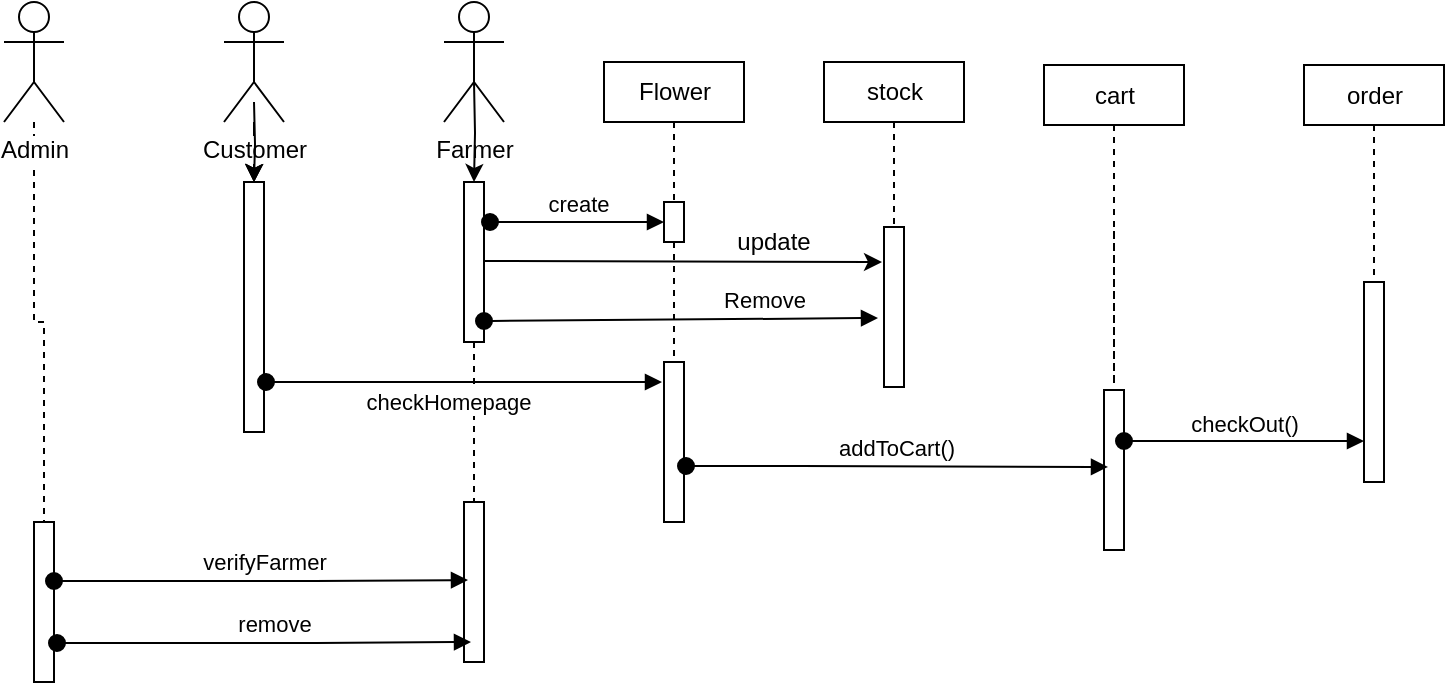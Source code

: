 <mxfile version="10.8.0" type="device"><diagram id="q4mo86V9RCfLtP4zKRJZ" name="Page-1"><mxGraphModel dx="839" dy="531" grid="1" gridSize="10" guides="1" tooltips="1" connect="1" arrows="1" fold="1" page="1" pageScale="1" pageWidth="850" pageHeight="1100" math="0" shadow="0"><root><mxCell id="0"/><mxCell id="1" parent="0"/><mxCell id="QPSj94XpRNUnCt6BNc20-12" value="" style="edgeStyle=orthogonalEdgeStyle;rounded=0;orthogonalLoop=1;jettySize=auto;html=1;dashed=1;endArrow=none;endFill=0;" parent="1" source="QPSj94XpRNUnCt6BNc20-1" target="QPSj94XpRNUnCt6BNc20-11" edge="1"><mxGeometry relative="1" as="geometry"/></mxCell><mxCell id="QPSj94XpRNUnCt6BNc20-1" value="Admin" style="shape=umlActor;verticalLabelPosition=bottom;labelBackgroundColor=#ffffff;verticalAlign=top;html=1;outlineConnect=0;" parent="1" vertex="1"><mxGeometry x="40" y="60" width="30" height="60" as="geometry"/></mxCell><mxCell id="QPSj94XpRNUnCt6BNc20-17" value="" style="edgeStyle=orthogonalEdgeStyle;rounded=0;orthogonalLoop=1;jettySize=auto;html=1;" parent="1" source="QPSj94XpRNUnCt6BNc20-2" target="QPSj94XpRNUnCt6BNc20-14" edge="1"><mxGeometry relative="1" as="geometry"/></mxCell><mxCell id="QPSj94XpRNUnCt6BNc20-18" value="" style="edgeStyle=orthogonalEdgeStyle;rounded=0;orthogonalLoop=1;jettySize=auto;html=1;" parent="1" source="QPSj94XpRNUnCt6BNc20-2" target="QPSj94XpRNUnCt6BNc20-14" edge="1"><mxGeometry relative="1" as="geometry"/></mxCell><mxCell id="QPSj94XpRNUnCt6BNc20-2" value="Customer" style="shape=umlActor;verticalLabelPosition=bottom;labelBackgroundColor=#ffffff;verticalAlign=top;html=1;outlineConnect=0;" parent="1" vertex="1"><mxGeometry x="150" y="60" width="30" height="60" as="geometry"/></mxCell><mxCell id="QPSj94XpRNUnCt6BNc20-4" value="Farmer" style="shape=umlActor;verticalLabelPosition=bottom;labelBackgroundColor=#ffffff;verticalAlign=top;html=1;outlineConnect=0;" parent="1" vertex="1"><mxGeometry x="260" y="60" width="30" height="60" as="geometry"/></mxCell><mxCell id="QPSj94XpRNUnCt6BNc20-11" value="" style="html=1;points=[];perimeter=orthogonalPerimeter;" parent="1" vertex="1"><mxGeometry x="55" y="320" width="10" height="80" as="geometry"/></mxCell><mxCell id="QPSj94XpRNUnCt6BNc20-13" value="" style="edgeStyle=orthogonalEdgeStyle;rounded=0;orthogonalLoop=1;jettySize=auto;html=1;" parent="1" target="QPSj94XpRNUnCt6BNc20-14" edge="1"><mxGeometry relative="1" as="geometry"><mxPoint x="165" y="110" as="sourcePoint"/></mxGeometry></mxCell><mxCell id="QPSj94XpRNUnCt6BNc20-14" value="" style="html=1;points=[];perimeter=orthogonalPerimeter;" parent="1" vertex="1"><mxGeometry x="160" y="150" width="10" height="125" as="geometry"/></mxCell><mxCell id="QPSj94XpRNUnCt6BNc20-15" value="" style="edgeStyle=orthogonalEdgeStyle;rounded=0;orthogonalLoop=1;jettySize=auto;html=1;" parent="1" target="QPSj94XpRNUnCt6BNc20-16" edge="1"><mxGeometry relative="1" as="geometry"><mxPoint x="275" y="100" as="sourcePoint"/></mxGeometry></mxCell><mxCell id="QPSj94XpRNUnCt6BNc20-56" value="" style="edgeStyle=orthogonalEdgeStyle;rounded=0;orthogonalLoop=1;jettySize=auto;html=1;dashed=1;endArrow=none;endFill=0;strokeWidth=1;" parent="1" source="QPSj94XpRNUnCt6BNc20-16" target="QPSj94XpRNUnCt6BNc20-55" edge="1"><mxGeometry relative="1" as="geometry"/></mxCell><mxCell id="QPSj94XpRNUnCt6BNc20-16" value="" style="html=1;points=[];perimeter=orthogonalPerimeter;" parent="1" vertex="1"><mxGeometry x="270" y="150" width="10" height="80" as="geometry"/></mxCell><mxCell id="QPSj94XpRNUnCt6BNc20-55" value="" style="html=1;points=[];perimeter=orthogonalPerimeter;" parent="1" vertex="1"><mxGeometry x="270" y="310" width="10" height="80" as="geometry"/></mxCell><mxCell id="QPSj94XpRNUnCt6BNc20-42" value="" style="edgeStyle=orthogonalEdgeStyle;rounded=0;orthogonalLoop=1;jettySize=auto;html=1;dashed=1;endArrow=none;endFill=0;" parent="1" source="QPSj94XpRNUnCt6BNc20-20" edge="1"><mxGeometry relative="1" as="geometry"><mxPoint x="375" y="200" as="targetPoint"/></mxGeometry></mxCell><mxCell id="QPSj94XpRNUnCt6BNc20-20" value="Flower" style="html=1;" parent="1" vertex="1"><mxGeometry x="340" y="90" width="70" height="30" as="geometry"/></mxCell><mxCell id="QPSj94XpRNUnCt6BNc20-38" value="" style="edgeStyle=orthogonalEdgeStyle;rounded=0;orthogonalLoop=1;jettySize=auto;html=1;dashed=1;strokeWidth=1;endArrow=none;endFill=0;" parent="1" source="QPSj94XpRNUnCt6BNc20-23" target="QPSj94XpRNUnCt6BNc20-32" edge="1"><mxGeometry relative="1" as="geometry"/></mxCell><mxCell id="QPSj94XpRNUnCt6BNc20-23" value="stock" style="html=1;" parent="1" vertex="1"><mxGeometry x="450" y="90" width="70" height="30" as="geometry"/></mxCell><mxCell id="QPSj94XpRNUnCt6BNc20-40" value="" style="edgeStyle=orthogonalEdgeStyle;rounded=0;orthogonalLoop=1;jettySize=auto;html=1;dashed=1;endArrow=none;endFill=0;" parent="1" source="QPSj94XpRNUnCt6BNc20-36" edge="1"><mxGeometry relative="1" as="geometry"><mxPoint x="595" y="171.5" as="targetPoint"/><Array as="points"><mxPoint x="595" y="251.5"/><mxPoint x="595" y="251.5"/></Array></mxGeometry></mxCell><mxCell id="QPSj94XpRNUnCt6BNc20-36" value="cart" style="html=1;" parent="1" vertex="1"><mxGeometry x="560" y="91.5" width="70" height="30" as="geometry"/></mxCell><mxCell id="QPSj94XpRNUnCt6BNc20-52" value="" style="edgeStyle=orthogonalEdgeStyle;rounded=0;orthogonalLoop=1;jettySize=auto;html=1;dashed=1;endArrow=none;endFill=0;strokeWidth=1;" parent="1" source="QPSj94XpRNUnCt6BNc20-48" edge="1"><mxGeometry relative="1" as="geometry"><mxPoint x="725" y="201.5" as="targetPoint"/></mxGeometry></mxCell><mxCell id="QPSj94XpRNUnCt6BNc20-48" value="order" style="html=1;" parent="1" vertex="1"><mxGeometry x="690" y="91.5" width="70" height="30" as="geometry"/></mxCell><mxCell id="QPSj94XpRNUnCt6BNc20-31" value="" style="edgeStyle=orthogonalEdgeStyle;rounded=0;orthogonalLoop=1;jettySize=auto;html=1;dashed=1;endArrow=none;endFill=0;" parent="1" source="QPSj94XpRNUnCt6BNc20-25" target="QPSj94XpRNUnCt6BNc20-27" edge="1"><mxGeometry relative="1" as="geometry"/></mxCell><mxCell id="QPSj94XpRNUnCt6BNc20-25" value="" style="html=1;points=[];perimeter=orthogonalPerimeter;" parent="1" vertex="1"><mxGeometry x="370" y="160" width="10" height="20" as="geometry"/></mxCell><mxCell id="QPSj94XpRNUnCt6BNc20-26" value="create" style="html=1;verticalAlign=bottom;startArrow=oval;endArrow=block;startSize=8;" parent="1" target="QPSj94XpRNUnCt6BNc20-25" edge="1"><mxGeometry relative="1" as="geometry"><mxPoint x="283" y="170" as="sourcePoint"/><Array as="points"><mxPoint x="330" y="170"/></Array></mxGeometry></mxCell><mxCell id="QPSj94XpRNUnCt6BNc20-27" value="" style="html=1;points=[];perimeter=orthogonalPerimeter;" parent="1" vertex="1"><mxGeometry x="370" y="240" width="10" height="80" as="geometry"/></mxCell><mxCell id="QPSj94XpRNUnCt6BNc20-45" value="" style="html=1;points=[];perimeter=orthogonalPerimeter;" parent="1" vertex="1"><mxGeometry x="590" y="254" width="10" height="80" as="geometry"/></mxCell><mxCell id="QPSj94XpRNUnCt6BNc20-28" value="checkHomepage" style="html=1;verticalAlign=bottom;startArrow=oval;endArrow=block;startSize=8;" parent="1" edge="1"><mxGeometry x="-0.088" y="-19" relative="1" as="geometry"><mxPoint x="171" y="250" as="sourcePoint"/><Array as="points"><mxPoint x="291" y="250"/></Array><mxPoint x="369" y="250" as="targetPoint"/><mxPoint as="offset"/></mxGeometry></mxCell><mxCell id="QPSj94XpRNUnCt6BNc20-29" value="" style="endArrow=classic;html=1;entryX=-0.1;entryY=0.219;entryDx=0;entryDy=0;entryPerimeter=0;" parent="1" target="QPSj94XpRNUnCt6BNc20-32" edge="1"><mxGeometry width="50" height="50" relative="1" as="geometry"><mxPoint x="280" y="189.5" as="sourcePoint"/><mxPoint x="460" y="189.5" as="targetPoint"/></mxGeometry></mxCell><mxCell id="QPSj94XpRNUnCt6BNc20-32" value="" style="html=1;points=[];perimeter=orthogonalPerimeter;" parent="1" vertex="1"><mxGeometry x="480" y="172.5" width="10" height="80" as="geometry"/></mxCell><mxCell id="QPSj94XpRNUnCt6BNc20-33" value="update" style="text;html=1;strokeColor=none;fillColor=none;align=center;verticalAlign=middle;whiteSpace=wrap;rounded=0;" parent="1" vertex="1"><mxGeometry x="405" y="170" width="40" height="20" as="geometry"/></mxCell><mxCell id="QPSj94XpRNUnCt6BNc20-47" value="addToCart()" style="html=1;verticalAlign=bottom;startArrow=oval;endArrow=block;startSize=8;entryX=0.2;entryY=0.481;entryDx=0;entryDy=0;entryPerimeter=0;" parent="1" target="QPSj94XpRNUnCt6BNc20-45" edge="1"><mxGeometry relative="1" as="geometry"><mxPoint x="381" y="292" as="sourcePoint"/><mxPoint x="468" y="292" as="targetPoint"/><Array as="points"><mxPoint x="428" y="292"/></Array></mxGeometry></mxCell><mxCell id="QPSj94XpRNUnCt6BNc20-50" value="checkOut()" style="html=1;verticalAlign=bottom;startArrow=oval;endArrow=block;startSize=8;" parent="1" edge="1"><mxGeometry relative="1" as="geometry"><mxPoint x="600" y="279.5" as="sourcePoint"/><mxPoint x="720" y="279.5" as="targetPoint"/><Array as="points"/></mxGeometry></mxCell><mxCell id="QPSj94XpRNUnCt6BNc20-53" value="" style="html=1;points=[];perimeter=orthogonalPerimeter;" parent="1" vertex="1"><mxGeometry x="720" y="200" width="10" height="100" as="geometry"/></mxCell><mxCell id="QPSj94XpRNUnCt6BNc20-54" value="Remove" style="html=1;verticalAlign=bottom;startArrow=oval;endArrow=block;startSize=8;entryX=-0.3;entryY=0.444;entryDx=0;entryDy=0;entryPerimeter=0;" parent="1" edge="1"><mxGeometry x="0.421" relative="1" as="geometry"><mxPoint x="280" y="219.5" as="sourcePoint"/><mxPoint x="477" y="218" as="targetPoint"/><Array as="points"/><mxPoint as="offset"/></mxGeometry></mxCell><mxCell id="QPSj94XpRNUnCt6BNc20-62" value="verifyFarmer" style="html=1;verticalAlign=bottom;startArrow=oval;endArrow=block;startSize=8;entryX=0.2;entryY=0.488;entryDx=0;entryDy=0;entryPerimeter=0;" parent="1" target="QPSj94XpRNUnCt6BNc20-55" edge="1"><mxGeometry x="0.159" y="15" relative="1" as="geometry"><mxPoint x="65" y="349.5" as="sourcePoint"/><Array as="points"><mxPoint x="185" y="349.5"/></Array><mxPoint x="263" y="349.5" as="targetPoint"/><mxPoint x="-15" y="14" as="offset"/></mxGeometry></mxCell><mxCell id="QPSj94XpRNUnCt6BNc20-63" value="remove" style="html=1;verticalAlign=bottom;startArrow=oval;endArrow=block;startSize=8;entryX=0.2;entryY=0.488;entryDx=0;entryDy=0;entryPerimeter=0;" parent="1" edge="1"><mxGeometry x="0.159" y="12" relative="1" as="geometry"><mxPoint x="66.5" y="380.5" as="sourcePoint"/><Array as="points"><mxPoint x="186.5" y="380.5"/></Array><mxPoint x="273.5" y="380" as="targetPoint"/><mxPoint x="-11" y="11" as="offset"/></mxGeometry></mxCell></root></mxGraphModel></diagram><diagram id="dvX1qiEGGG8-WrXErp9o" name="Page-2"><mxGraphModel dx="839" dy="531" grid="1" gridSize="10" guides="1" tooltips="1" connect="1" arrows="1" fold="1" page="1" pageScale="1" pageWidth="1100" pageHeight="850" math="0" shadow="0"><root><mxCell id="HsOHUAmBh2vymToCZyp_-0"/><mxCell id="HsOHUAmBh2vymToCZyp_-1" parent="HsOHUAmBh2vymToCZyp_-0"/><mxCell id="HsOHUAmBh2vymToCZyp_-4" value="" style="edgeStyle=orthogonalEdgeStyle;rounded=0;orthogonalLoop=1;jettySize=auto;html=1;endArrow=none;endFill=0;strokeWidth=1;fillColor=#f5f5f5;strokeColor=#666666;" parent="HsOHUAmBh2vymToCZyp_-1" edge="1"><mxGeometry relative="1" as="geometry"><mxPoint x="383" y="90" as="sourcePoint"/><mxPoint x="383" y="170" as="targetPoint"/></mxGeometry></mxCell><mxCell id="HsOHUAmBh2vymToCZyp_-2" value="Login" style="rounded=1;whiteSpace=wrap;html=1;fillColor=#f5f5f5;strokeColor=#666666;fontColor=#333333;" parent="HsOHUAmBh2vymToCZyp_-1" vertex="1"><mxGeometry x="330" y="30" width="120" height="60" as="geometry"/></mxCell><mxCell id="HsOHUAmBh2vymToCZyp_-9" value="" style="edgeStyle=orthogonalEdgeStyle;rounded=0;orthogonalLoop=1;jettySize=auto;html=1;endArrow=none;endFill=0;strokeWidth=1;fillColor=#f5f5f5;strokeColor=#666666;" parent="HsOHUAmBh2vymToCZyp_-1" source="HsOHUAmBh2vymToCZyp_-7" edge="1"><mxGeometry relative="1" as="geometry"><mxPoint x="507" y="205" as="targetPoint"/></mxGeometry></mxCell><mxCell id="HsOHUAmBh2vymToCZyp_-11" value="" style="edgeStyle=orthogonalEdgeStyle;rounded=0;orthogonalLoop=1;jettySize=auto;html=1;endArrow=none;endFill=0;strokeWidth=1;fillColor=#f5f5f5;strokeColor=#666666;" parent="HsOHUAmBh2vymToCZyp_-1" source="HsOHUAmBh2vymToCZyp_-7" edge="1"><mxGeometry relative="1" as="geometry"><mxPoint x="382" y="290" as="targetPoint"/><Array as="points"><mxPoint x="382" y="290"/><mxPoint x="382" y="290"/></Array></mxGeometry></mxCell><mxCell id="HsOHUAmBh2vymToCZyp_-13" value="" style="edgeStyle=orthogonalEdgeStyle;rounded=0;orthogonalLoop=1;jettySize=auto;html=1;endArrow=none;endFill=0;strokeWidth=1;fillColor=#f5f5f5;strokeColor=#666666;" parent="HsOHUAmBh2vymToCZyp_-1" source="HsOHUAmBh2vymToCZyp_-7" edge="1"><mxGeometry relative="1" as="geometry"><mxPoint x="257" y="205" as="targetPoint"/></mxGeometry></mxCell><mxCell id="HsOHUAmBh2vymToCZyp_-7" value="checkIdentity?" style="shape=rhombus;html=1;dashed=0;whitespace=wrap;perimeter=rhombusPerimeter;fillColor=#f5f5f5;strokeColor=#666666;fontColor=#333333;" parent="HsOHUAmBh2vymToCZyp_-1" vertex="1"><mxGeometry x="337" y="170" width="90" height="70" as="geometry"/></mxCell><mxCell id="HsOHUAmBh2vymToCZyp_-39" value="" style="edgeStyle=orthogonalEdgeStyle;rounded=0;orthogonalLoop=1;jettySize=auto;html=1;endArrow=none;endFill=0;strokeWidth=1;" parent="HsOHUAmBh2vymToCZyp_-1" source="HsOHUAmBh2vymToCZyp_-14" target="HsOHUAmBh2vymToCZyp_-38" edge="1"><mxGeometry relative="1" as="geometry"/></mxCell><mxCell id="HsOHUAmBh2vymToCZyp_-14" value="viewFarmers" style="rounded=1;whiteSpace=wrap;html=1;fillColor=#f5f5f5;strokeColor=#666666;fontColor=#333333;" parent="HsOHUAmBh2vymToCZyp_-1" vertex="1"><mxGeometry x="140" y="175" width="120" height="60" as="geometry"/></mxCell><mxCell id="vMssDLwlCqECpNT2gnXM-1" value="" style="edgeStyle=orthogonalEdgeStyle;rounded=0;orthogonalLoop=1;jettySize=auto;html=1;" parent="HsOHUAmBh2vymToCZyp_-1" source="HsOHUAmBh2vymToCZyp_-38" target="vMssDLwlCqECpNT2gnXM-0" edge="1"><mxGeometry relative="1" as="geometry"/></mxCell><mxCell id="HsOHUAmBh2vymToCZyp_-38" value="viewFarmers" style="rounded=1;whiteSpace=wrap;html=1;fillColor=#f5f5f5;strokeColor=#666666;fontColor=#333333;" parent="HsOHUAmBh2vymToCZyp_-1" vertex="1"><mxGeometry x="140" y="265" width="120" height="60" as="geometry"/></mxCell><mxCell id="vMssDLwlCqECpNT2gnXM-3" value="" style="edgeStyle=orthogonalEdgeStyle;rounded=0;orthogonalLoop=1;jettySize=auto;html=1;" parent="HsOHUAmBh2vymToCZyp_-1" source="vMssDLwlCqECpNT2gnXM-0" target="vMssDLwlCqECpNT2gnXM-2" edge="1"><mxGeometry relative="1" as="geometry"/></mxCell><mxCell id="vMssDLwlCqECpNT2gnXM-0" value="View Top Sales" style="rounded=1;whiteSpace=wrap;html=1;fillColor=#f5f5f5;strokeColor=#666666;fontColor=#333333;" parent="HsOHUAmBh2vymToCZyp_-1" vertex="1"><mxGeometry x="140" y="405" width="120" height="60" as="geometry"/></mxCell><mxCell id="vMssDLwlCqECpNT2gnXM-5" value="" style="edgeStyle=orthogonalEdgeStyle;rounded=0;orthogonalLoop=1;jettySize=auto;html=1;" parent="HsOHUAmBh2vymToCZyp_-1" source="vMssDLwlCqECpNT2gnXM-2" edge="1"><mxGeometry relative="1" as="geometry"><mxPoint x="200" y="660" as="targetPoint"/></mxGeometry></mxCell><mxCell id="vMssDLwlCqECpNT2gnXM-2" value="View top customers" style="rounded=1;whiteSpace=wrap;html=1;fillColor=#f5f5f5;strokeColor=#666666;fontColor=#333333;" parent="HsOHUAmBh2vymToCZyp_-1" vertex="1"><mxGeometry x="140" y="545" width="120" height="60" as="geometry"/></mxCell><mxCell id="HsOHUAmBh2vymToCZyp_-23" value="" style="edgeStyle=orthogonalEdgeStyle;rounded=0;orthogonalLoop=1;jettySize=auto;html=1;endArrow=none;endFill=0;strokeWidth=1;fillColor=#f5f5f5;strokeColor=#666666;" parent="HsOHUAmBh2vymToCZyp_-1" source="HsOHUAmBh2vymToCZyp_-16" target="HsOHUAmBh2vymToCZyp_-22" edge="1"><mxGeometry relative="1" as="geometry"/></mxCell><mxCell id="HsOHUAmBh2vymToCZyp_-16" value="View home page" style="rounded=1;whiteSpace=wrap;html=1;fillColor=#f5f5f5;strokeColor=#666666;fontColor=#333333;" parent="HsOHUAmBh2vymToCZyp_-1" vertex="1"><mxGeometry x="500" y="175" width="120" height="60" as="geometry"/></mxCell><mxCell id="HsOHUAmBh2vymToCZyp_-25" value="" style="edgeStyle=orthogonalEdgeStyle;rounded=0;orthogonalLoop=1;jettySize=auto;html=1;endArrow=none;endFill=0;strokeWidth=1;fillColor=#f5f5f5;strokeColor=#666666;" parent="HsOHUAmBh2vymToCZyp_-1" source="HsOHUAmBh2vymToCZyp_-22" edge="1"><mxGeometry relative="1" as="geometry"><mxPoint x="560" y="420" as="targetPoint"/><Array as="points"><mxPoint x="560" y="390"/><mxPoint x="560" y="390"/></Array></mxGeometry></mxCell><mxCell id="HsOHUAmBh2vymToCZyp_-22" value="addToCart" style="rounded=1;whiteSpace=wrap;html=1;fillColor=#f5f5f5;strokeColor=#666666;fontColor=#333333;" parent="HsOHUAmBh2vymToCZyp_-1" vertex="1"><mxGeometry x="500" y="275" width="120" height="60" as="geometry"/></mxCell><mxCell id="HsOHUAmBh2vymToCZyp_-27" value="" style="edgeStyle=orthogonalEdgeStyle;rounded=0;orthogonalLoop=1;jettySize=auto;html=1;endArrow=none;endFill=0;strokeWidth=1;fillColor=#f5f5f5;strokeColor=#666666;" parent="HsOHUAmBh2vymToCZyp_-1" source="HsOHUAmBh2vymToCZyp_-26" target="HsOHUAmBh2vymToCZyp_-28" edge="1"><mxGeometry relative="1" as="geometry"><mxPoint x="560" y="560" as="targetPoint"/><Array as="points"><mxPoint x="560" y="570"/><mxPoint x="560" y="570"/></Array></mxGeometry></mxCell><mxCell id="HsOHUAmBh2vymToCZyp_-24" value="checkout" style="rounded=1;whiteSpace=wrap;html=1;fillColor=#f5f5f5;strokeColor=#666666;fontColor=#333333;" parent="HsOHUAmBh2vymToCZyp_-1" vertex="1"><mxGeometry x="500" y="380" width="120" height="60" as="geometry"/></mxCell><mxCell id="HsOHUAmBh2vymToCZyp_-57" value="" style="edgeStyle=orthogonalEdgeStyle;rounded=0;orthogonalLoop=1;jettySize=auto;html=1;endArrow=none;endFill=0;strokeWidth=1;" parent="HsOHUAmBh2vymToCZyp_-1" source="HsOHUAmBh2vymToCZyp_-28" edge="1"><mxGeometry relative="1" as="geometry"><mxPoint x="550" y="660" as="targetPoint"/></mxGeometry></mxCell><mxCell id="HsOHUAmBh2vymToCZyp_-28" value="UpdateInformation" style="rounded=1;whiteSpace=wrap;html=1;fillColor=#f5f5f5;strokeColor=#666666;fontColor=#333333;" parent="HsOHUAmBh2vymToCZyp_-1" vertex="1"><mxGeometry x="490" y="580" width="120" height="60" as="geometry"/></mxCell><mxCell id="HsOHUAmBh2vymToCZyp_-31" value="" style="edgeStyle=orthogonalEdgeStyle;rounded=0;orthogonalLoop=1;jettySize=auto;html=1;endArrow=none;endFill=0;strokeWidth=1;" parent="HsOHUAmBh2vymToCZyp_-1" source="HsOHUAmBh2vymToCZyp_-17" target="HsOHUAmBh2vymToCZyp_-30" edge="1"><mxGeometry relative="1" as="geometry"><Array as="points"><mxPoint x="379" y="360"/><mxPoint x="379" y="360"/></Array></mxGeometry></mxCell><mxCell id="HsOHUAmBh2vymToCZyp_-17" value="&lt;p style=&quot;line-height: 80%&quot;&gt;creating&lt;/p&gt;" style="rounded=1;whiteSpace=wrap;html=1;fillColor=#f5f5f5;strokeColor=#666666;fontColor=#333333;" parent="HsOHUAmBh2vymToCZyp_-1" vertex="1"><mxGeometry x="322" y="290" width="120" height="60" as="geometry"/></mxCell><mxCell id="HsOHUAmBh2vymToCZyp_-44" value="" style="edgeStyle=orthogonalEdgeStyle;rounded=0;orthogonalLoop=1;jettySize=auto;html=1;endArrow=none;endFill=0;strokeWidth=1;" parent="HsOHUAmBh2vymToCZyp_-1" source="HsOHUAmBh2vymToCZyp_-30" target="HsOHUAmBh2vymToCZyp_-43" edge="1"><mxGeometry relative="1" as="geometry"/></mxCell><mxCell id="HsOHUAmBh2vymToCZyp_-30" value="&lt;p style=&quot;line-height: 80%&quot;&gt;updateStock&lt;/p&gt;" style="rounded=1;whiteSpace=wrap;html=1;fillColor=#f5f5f5;strokeColor=#666666;fontColor=#333333;" parent="HsOHUAmBh2vymToCZyp_-1" vertex="1"><mxGeometry x="319" y="400" width="120" height="60" as="geometry"/></mxCell><mxCell id="HsOHUAmBh2vymToCZyp_-46" value="" style="edgeStyle=orthogonalEdgeStyle;rounded=0;orthogonalLoop=1;jettySize=auto;html=1;endArrow=none;endFill=0;strokeWidth=1;" parent="HsOHUAmBh2vymToCZyp_-1" source="HsOHUAmBh2vymToCZyp_-43" edge="1"><mxGeometry relative="1" as="geometry"><mxPoint x="380" y="660" as="targetPoint"/><Array as="points"><mxPoint x="379" y="650"/><mxPoint x="379" y="650"/></Array></mxGeometry></mxCell><mxCell id="HsOHUAmBh2vymToCZyp_-43" value="&lt;p style=&quot;line-height: 80%&quot;&gt;deleteProduct&lt;/p&gt;" style="rounded=1;whiteSpace=wrap;html=1;fillColor=#f5f5f5;strokeColor=#666666;fontColor=#333333;" parent="HsOHUAmBh2vymToCZyp_-1" vertex="1"><mxGeometry x="319" y="505" width="120" height="60" as="geometry"/></mxCell><mxCell id="HsOHUAmBh2vymToCZyp_-18" value="Customer" style="text;html=1;resizable=0;points=[];autosize=1;align=left;verticalAlign=top;spacingTop=-4;fillColor=#f5f5f5;strokeColor=#666666;fontColor=#333333;" parent="HsOHUAmBh2vymToCZyp_-1" vertex="1"><mxGeometry x="427" y="207" width="70" height="20" as="geometry"/></mxCell><mxCell id="HsOHUAmBh2vymToCZyp_-19" value="Farmer" style="text;html=1;resizable=0;points=[];autosize=1;align=left;verticalAlign=top;spacingTop=-4;fillColor=#f5f5f5;strokeColor=#666666;fontColor=#333333;" parent="HsOHUAmBh2vymToCZyp_-1" vertex="1"><mxGeometry x="388" y="255" width="50" height="20" as="geometry"/></mxCell><mxCell id="HsOHUAmBh2vymToCZyp_-21" value="Admin" style="text;html=1;resizable=0;points=[];autosize=1;align=left;verticalAlign=top;spacingTop=-4;fillColor=#f5f5f5;strokeColor=#666666;fontColor=#333333;" parent="HsOHUAmBh2vymToCZyp_-1" vertex="1"><mxGeometry x="273.5" y="207" width="50" height="20" as="geometry"/></mxCell><mxCell id="HsOHUAmBh2vymToCZyp_-26" value="Purchase" style="rounded=1;whiteSpace=wrap;html=1;fillColor=#f5f5f5;strokeColor=#666666;fontColor=#333333;" parent="HsOHUAmBh2vymToCZyp_-1" vertex="1"><mxGeometry x="500" y="475" width="120" height="60" as="geometry"/></mxCell><mxCell id="HsOHUAmBh2vymToCZyp_-35" value="" style="edgeStyle=orthogonalEdgeStyle;rounded=0;orthogonalLoop=1;jettySize=auto;html=1;endArrow=none;endFill=0;strokeWidth=1;fillColor=#f5f5f5;strokeColor=#666666;" parent="HsOHUAmBh2vymToCZyp_-1" source="HsOHUAmBh2vymToCZyp_-24" target="HsOHUAmBh2vymToCZyp_-26" edge="1"><mxGeometry relative="1" as="geometry"><mxPoint x="560" y="480" as="sourcePoint"/><mxPoint x="560" y="560" as="targetPoint"/></mxGeometry></mxCell><mxCell id="HsOHUAmBh2vymToCZyp_-42" value="" style="shape=link;html=1;endArrow=none;endFill=0;strokeWidth=1;" parent="HsOHUAmBh2vymToCZyp_-1" edge="1"><mxGeometry width="50" height="50" relative="1" as="geometry"><mxPoint x="107" y="660" as="sourcePoint"/><mxPoint x="567" y="660" as="targetPoint"/></mxGeometry></mxCell><mxCell id="HsOHUAmBh2vymToCZyp_-47" value="&lt;p style=&quot;line-height: 80%&quot;&gt;logout&lt;/p&gt;" style="rounded=1;whiteSpace=wrap;html=1;fillColor=#f5f5f5;strokeColor=#666666;fontColor=#333333;" parent="HsOHUAmBh2vymToCZyp_-1" vertex="1"><mxGeometry x="319" y="680" width="119" height="60" as="geometry"/></mxCell><mxCell id="HsOHUAmBh2vymToCZyp_-48" value="" style="endArrow=classic;html=1;strokeWidth=1;entryX=0.425;entryY=0.017;entryDx=0;entryDy=0;entryPerimeter=0;" parent="HsOHUAmBh2vymToCZyp_-1" edge="1"><mxGeometry width="50" height="50" relative="1" as="geometry"><mxPoint x="390" y="660" as="sourcePoint"/><mxPoint x="389.571" y="681" as="targetPoint"/></mxGeometry></mxCell></root></mxGraphModel></diagram><diagram id="bOrnBZYYhi_p__yn1ZNn" name="Page-3"><mxGraphModel dx="839" dy="531" grid="1" gridSize="10" guides="1" tooltips="1" connect="1" arrows="1" fold="1" page="1" pageScale="1" pageWidth="1100" pageHeight="850" math="0" shadow="0"><root><mxCell id="O2OUph46CObWwuW1NXSg-0"/><mxCell id="O2OUph46CObWwuW1NXSg-1" parent="O2OUph46CObWwuW1NXSg-0"/><mxCell id="O2OUph46CObWwuW1NXSg-13" value="" style="edgeStyle=orthogonalEdgeStyle;rounded=0;orthogonalLoop=1;jettySize=auto;html=1;" parent="O2OUph46CObWwuW1NXSg-1" source="O2OUph46CObWwuW1NXSg-2" edge="1"><mxGeometry relative="1" as="geometry"><mxPoint x="350" y="150" as="targetPoint"/></mxGeometry></mxCell><mxCell id="O2OUph46CObWwuW1NXSg-2" value="Register" style="rounded=1;whiteSpace=wrap;html=1;" parent="O2OUph46CObWwuW1NXSg-1" vertex="1"><mxGeometry x="290" y="70" width="120" height="40" as="geometry"/></mxCell><mxCell id="O2OUph46CObWwuW1NXSg-12" value="choose role" style="rounded=1;whiteSpace=wrap;html=1;" parent="O2OUph46CObWwuW1NXSg-1" vertex="1"><mxGeometry x="295" y="150" width="100" height="50" as="geometry"/></mxCell><mxCell id="O2OUph46CObWwuW1NXSg-9" value="" style="edgeStyle=orthogonalEdgeStyle;rounded=0;orthogonalLoop=1;jettySize=auto;html=1;entryX=0.486;entryY=0.038;entryDx=0;entryDy=0;entryPerimeter=0;" parent="O2OUph46CObWwuW1NXSg-1" target="O2OUph46CObWwuW1NXSg-14" edge="1"><mxGeometry relative="1" as="geometry"><mxPoint x="344" y="200" as="sourcePoint"/><mxPoint x="344" y="240" as="targetPoint"/></mxGeometry></mxCell><mxCell id="O2OUph46CObWwuW1NXSg-17" value="" style="edgeStyle=orthogonalEdgeStyle;rounded=0;orthogonalLoop=1;jettySize=auto;html=1;" parent="O2OUph46CObWwuW1NXSg-1" source="O2OUph46CObWwuW1NXSg-14" edge="1"><mxGeometry relative="1" as="geometry"><mxPoint x="470" y="287" as="targetPoint"/></mxGeometry></mxCell><mxCell id="O2OUph46CObWwuW1NXSg-20" value="" style="edgeStyle=orthogonalEdgeStyle;rounded=0;orthogonalLoop=1;jettySize=auto;html=1;" parent="O2OUph46CObWwuW1NXSg-1" source="O2OUph46CObWwuW1NXSg-14" edge="1"><mxGeometry relative="1" as="geometry"><mxPoint x="350" y="370" as="targetPoint"/></mxGeometry></mxCell><mxCell id="O2OUph46CObWwuW1NXSg-14" value="role?" style="rhombus;whiteSpace=wrap;html=1;" parent="O2OUph46CObWwuW1NXSg-1" vertex="1"><mxGeometry x="310" y="247" width="70" height="80" as="geometry"/></mxCell><mxCell id="O2OUph46CObWwuW1NXSg-25" style="edgeStyle=orthogonalEdgeStyle;rounded=0;orthogonalLoop=1;jettySize=auto;html=1;" parent="O2OUph46CObWwuW1NXSg-1" source="O2OUph46CObWwuW1NXSg-18" edge="1"><mxGeometry relative="1" as="geometry"><mxPoint x="530" y="480" as="targetPoint"/></mxGeometry></mxCell><mxCell id="O2OUph46CObWwuW1NXSg-18" value="choose customer" style="rounded=1;whiteSpace=wrap;html=1;" parent="O2OUph46CObWwuW1NXSg-1" vertex="1"><mxGeometry x="440" y="257" width="90" height="53" as="geometry"/></mxCell><mxCell id="O2OUph46CObWwuW1NXSg-26" style="edgeStyle=orthogonalEdgeStyle;rounded=0;orthogonalLoop=1;jettySize=auto;html=1;" parent="O2OUph46CObWwuW1NXSg-1" source="O2OUph46CObWwuW1NXSg-21" edge="1"><mxGeometry relative="1" as="geometry"><mxPoint x="350" y="480" as="targetPoint"/></mxGeometry></mxCell><mxCell id="O2OUph46CObWwuW1NXSg-21" value="choose farmer&amp;nbsp;" style="rounded=1;whiteSpace=wrap;html=1;" parent="O2OUph46CObWwuW1NXSg-1" vertex="1"><mxGeometry x="290" y="368" width="120" height="52" as="geometry"/></mxCell><mxCell id="O2OUph46CObWwuW1NXSg-22" value="farmer" style="text;html=1;resizable=0;points=[];autosize=1;align=left;verticalAlign=top;spacingTop=-4;" parent="O2OUph46CObWwuW1NXSg-1" vertex="1"><mxGeometry x="304" y="338" width="50" height="20" as="geometry"/></mxCell><mxCell id="O2OUph46CObWwuW1NXSg-23" value="customer" style="text;html=1;resizable=0;points=[];autosize=1;align=left;verticalAlign=top;spacingTop=-4;" parent="O2OUph46CObWwuW1NXSg-1" vertex="1"><mxGeometry x="400" y="288" width="60" height="20" as="geometry"/></mxCell><mxCell id="O2OUph46CObWwuW1NXSg-24" value="" style="shape=link;html=1;" parent="O2OUph46CObWwuW1NXSg-1" edge="1"><mxGeometry width="50" height="50" relative="1" as="geometry"><mxPoint x="280" y="480" as="sourcePoint"/><mxPoint x="650" y="480" as="targetPoint"/></mxGeometry></mxCell><mxCell id="O2OUph46CObWwuW1NXSg-27" value="store" style="rounded=1;whiteSpace=wrap;html=1;" parent="O2OUph46CObWwuW1NXSg-1" vertex="1"><mxGeometry x="385" y="500" width="90" height="50" as="geometry"/></mxCell><mxCell id="O2OUph46CObWwuW1NXSg-28" value="" style="endArrow=classic;html=1;entryX=0.5;entryY=0;entryDx=0;entryDy=0;" parent="O2OUph46CObWwuW1NXSg-1" target="O2OUph46CObWwuW1NXSg-27" edge="1"><mxGeometry width="50" height="50" relative="1" as="geometry"><mxPoint x="430" y="480" as="sourcePoint"/><mxPoint x="330" y="580" as="targetPoint"/></mxGeometry></mxCell></root></mxGraphModel></diagram><diagram id="GAoLRXYbte--MwxOBOX0" name="Page-4"><mxGraphModel dx="839" dy="531" grid="1" gridSize="10" guides="1" tooltips="1" connect="1" arrows="1" fold="1" page="1" pageScale="1" pageWidth="1100" pageHeight="850" math="0" shadow="0"><root><mxCell id="osNljBVnOrEE5MnJqQqg-0"/><mxCell id="osNljBVnOrEE5MnJqQqg-1" parent="osNljBVnOrEE5MnJqQqg-0"/><mxCell id="7OtFGnhDSGCa2OmU9E3U-4" value="" style="edgeStyle=orthogonalEdgeStyle;rounded=0;orthogonalLoop=1;jettySize=auto;html=1;endArrow=none;endFill=0;dashed=1;" parent="osNljBVnOrEE5MnJqQqg-1" source="osNljBVnOrEE5MnJqQqg-2" target="7OtFGnhDSGCa2OmU9E3U-0" edge="1"><mxGeometry relative="1" as="geometry"/></mxCell><mxCell id="osNljBVnOrEE5MnJqQqg-2" value="Customer" style="shape=umlActor;verticalLabelPosition=bottom;labelBackgroundColor=#ffffff;verticalAlign=top;html=1;outlineConnect=0;" parent="osNljBVnOrEE5MnJqQqg-1" vertex="1"><mxGeometry x="270" y="60" width="30" height="60" as="geometry"/></mxCell><mxCell id="osNljBVnOrEE5MnJqQqg-5" value="" style="edgeStyle=orthogonalEdgeStyle;rounded=0;orthogonalLoop=1;jettySize=auto;html=1;" parent="osNljBVnOrEE5MnJqQqg-1" source="osNljBVnOrEE5MnJqQqg-3" target="osNljBVnOrEE5MnJqQqg-4" edge="1"><mxGeometry relative="1" as="geometry"/></mxCell><mxCell id="7OtFGnhDSGCa2OmU9E3U-6" value="" style="edgeStyle=orthogonalEdgeStyle;rounded=0;orthogonalLoop=1;jettySize=auto;html=1;dashed=1;endArrow=none;endFill=0;" parent="osNljBVnOrEE5MnJqQqg-1" source="osNljBVnOrEE5MnJqQqg-3" edge="1"><mxGeometry relative="1" as="geometry"><mxPoint x="385" y="200" as="targetPoint"/></mxGeometry></mxCell><mxCell id="osNljBVnOrEE5MnJqQqg-3" value="HomePage" style="rounded=0;whiteSpace=wrap;html=1;" parent="osNljBVnOrEE5MnJqQqg-1" vertex="1"><mxGeometry x="350" y="90" width="70" height="30" as="geometry"/></mxCell><mxCell id="7OtFGnhDSGCa2OmU9E3U-8" value="" style="edgeStyle=orthogonalEdgeStyle;rounded=0;orthogonalLoop=1;jettySize=auto;html=1;dashed=1;endArrow=none;endFill=0;" parent="osNljBVnOrEE5MnJqQqg-1" source="osNljBVnOrEE5MnJqQqg-4" target="7OtFGnhDSGCa2OmU9E3U-3" edge="1"><mxGeometry relative="1" as="geometry"/></mxCell><mxCell id="7OtFGnhDSGCa2OmU9E3U-24" value="" style="edgeStyle=orthogonalEdgeStyle;rounded=0;orthogonalLoop=1;jettySize=auto;html=1;endArrow=none;endFill=0;" parent="osNljBVnOrEE5MnJqQqg-1" source="osNljBVnOrEE5MnJqQqg-4" target="7OtFGnhDSGCa2OmU9E3U-23" edge="1"><mxGeometry relative="1" as="geometry"/></mxCell><mxCell id="osNljBVnOrEE5MnJqQqg-4" value="flower" style="rounded=0;whiteSpace=wrap;html=1;" parent="osNljBVnOrEE5MnJqQqg-1" vertex="1"><mxGeometry x="500" y="90" width="70" height="30" as="geometry"/></mxCell><mxCell id="7OtFGnhDSGCa2OmU9E3U-26" value="" style="edgeStyle=orthogonalEdgeStyle;rounded=0;orthogonalLoop=1;jettySize=auto;html=1;endArrow=none;endFill=0;dashed=1;" parent="osNljBVnOrEE5MnJqQqg-1" source="7OtFGnhDSGCa2OmU9E3U-23" target="7OtFGnhDSGCa2OmU9E3U-38" edge="1"><mxGeometry relative="1" as="geometry"><mxPoint x="685" y="210" as="targetPoint"/></mxGeometry></mxCell><mxCell id="7OtFGnhDSGCa2OmU9E3U-23" value="resultsPage" style="rounded=0;whiteSpace=wrap;html=1;" parent="osNljBVnOrEE5MnJqQqg-1" vertex="1"><mxGeometry x="650" y="90" width="70" height="30" as="geometry"/></mxCell><mxCell id="7OtFGnhDSGCa2OmU9E3U-28" value="" style="edgeStyle=orthogonalEdgeStyle;rounded=0;orthogonalLoop=1;jettySize=auto;html=1;endArrow=none;endFill=0;dashed=1;" parent="osNljBVnOrEE5MnJqQqg-1" source="7OtFGnhDSGCa2OmU9E3U-0" target="7OtFGnhDSGCa2OmU9E3U-27" edge="1"><mxGeometry relative="1" as="geometry"/></mxCell><mxCell id="7OtFGnhDSGCa2OmU9E3U-0" value="" style="html=1;points=[];perimeter=orthogonalPerimeter;" parent="osNljBVnOrEE5MnJqQqg-1" vertex="1"><mxGeometry x="280" y="160" width="10" height="80" as="geometry"/></mxCell><mxCell id="7OtFGnhDSGCa2OmU9E3U-27" value="" style="html=1;points=[];perimeter=orthogonalPerimeter;" parent="osNljBVnOrEE5MnJqQqg-1" vertex="1"><mxGeometry x="280" y="260" width="10" height="40" as="geometry"/></mxCell><mxCell id="7OtFGnhDSGCa2OmU9E3U-7" value="" style="edgeStyle=orthogonalEdgeStyle;rounded=0;orthogonalLoop=1;jettySize=auto;html=1;dashed=1;endArrow=none;endFill=0;" parent="osNljBVnOrEE5MnJqQqg-1" source="7OtFGnhDSGCa2OmU9E3U-1" target="7OtFGnhDSGCa2OmU9E3U-2" edge="1"><mxGeometry relative="1" as="geometry"/></mxCell><mxCell id="7OtFGnhDSGCa2OmU9E3U-16" value="" style="edgeStyle=orthogonalEdgeStyle;rounded=0;orthogonalLoop=1;jettySize=auto;html=1;endArrow=none;endFill=0;" parent="osNljBVnOrEE5MnJqQqg-1" source="7OtFGnhDSGCa2OmU9E3U-1" edge="1"><mxGeometry relative="1" as="geometry"><mxPoint x="520" y="170" as="targetPoint"/></mxGeometry></mxCell><mxCell id="7OtFGnhDSGCa2OmU9E3U-1" value="" style="html=1;points=[];perimeter=orthogonalPerimeter;" parent="osNljBVnOrEE5MnJqQqg-1" vertex="1"><mxGeometry x="380" y="160" width="10" height="20" as="geometry"/></mxCell><mxCell id="7OtFGnhDSGCa2OmU9E3U-17" style="edgeStyle=orthogonalEdgeStyle;rounded=0;orthogonalLoop=1;jettySize=auto;html=1;endArrow=classic;endFill=1;" parent="osNljBVnOrEE5MnJqQqg-1" edge="1"><mxGeometry relative="1" as="geometry"><mxPoint x="530" y="170" as="targetPoint"/><mxPoint x="480" y="170" as="sourcePoint"/></mxGeometry></mxCell><mxCell id="7OtFGnhDSGCa2OmU9E3U-30" value="" style="edgeStyle=orthogonalEdgeStyle;rounded=0;orthogonalLoop=1;jettySize=auto;html=1;endArrow=classic;endFill=1;" parent="osNljBVnOrEE5MnJqQqg-1" source="7OtFGnhDSGCa2OmU9E3U-2" target="7OtFGnhDSGCa2OmU9E3U-27" edge="1"><mxGeometry relative="1" as="geometry"><mxPoint x="300" y="280" as="targetPoint"/></mxGeometry></mxCell><mxCell id="7OtFGnhDSGCa2OmU9E3U-35" value="" style="edgeStyle=orthogonalEdgeStyle;rounded=0;orthogonalLoop=1;jettySize=auto;html=1;endArrow=classic;endFill=1;entryX=0;entryY=0.34;entryDx=0;entryDy=0;entryPerimeter=0;exitX=1.1;exitY=0.738;exitDx=0;exitDy=0;exitPerimeter=0;" parent="osNljBVnOrEE5MnJqQqg-1" source="7OtFGnhDSGCa2OmU9E3U-2" target="7OtFGnhDSGCa2OmU9E3U-32" edge="1"><mxGeometry relative="1" as="geometry"><mxPoint x="401" y="300" as="sourcePoint"/><mxPoint x="481" y="300" as="targetPoint"/><Array as="points"><mxPoint x="391" y="300"/><mxPoint x="530" y="300"/></Array></mxGeometry></mxCell><mxCell id="7OtFGnhDSGCa2OmU9E3U-2" value="" style="html=1;points=[];perimeter=orthogonalPerimeter;" parent="osNljBVnOrEE5MnJqQqg-1" vertex="1"><mxGeometry x="380" y="240" width="10" height="80" as="geometry"/></mxCell><mxCell id="7OtFGnhDSGCa2OmU9E3U-33" value="" style="edgeStyle=orthogonalEdgeStyle;rounded=0;orthogonalLoop=1;jettySize=auto;html=1;endArrow=none;endFill=0;dashed=1;" parent="osNljBVnOrEE5MnJqQqg-1" source="7OtFGnhDSGCa2OmU9E3U-3" target="7OtFGnhDSGCa2OmU9E3U-32" edge="1"><mxGeometry relative="1" as="geometry"/></mxCell><mxCell id="7OtFGnhDSGCa2OmU9E3U-3" value="" style="html=1;points=[];perimeter=orthogonalPerimeter;" parent="osNljBVnOrEE5MnJqQqg-1" vertex="1"><mxGeometry x="530" y="150" width="10" height="80" as="geometry"/></mxCell><mxCell id="7OtFGnhDSGCa2OmU9E3U-32" value="" style="html=1;points=[];perimeter=orthogonalPerimeter;" parent="osNljBVnOrEE5MnJqQqg-1" vertex="1"><mxGeometry x="530" y="280" width="10" height="50" as="geometry"/></mxCell><mxCell id="7OtFGnhDSGCa2OmU9E3U-9" value="" style="endArrow=classic;html=1;entryX=0;entryY=0.475;entryDx=0;entryDy=0;entryPerimeter=0;" parent="osNljBVnOrEE5MnJqQqg-1" target="7OtFGnhDSGCa2OmU9E3U-1" edge="1"><mxGeometry width="50" height="50" relative="1" as="geometry"><mxPoint x="290" y="169.5" as="sourcePoint"/><mxPoint x="360" y="169.5" as="targetPoint"/></mxGeometry></mxCell><mxCell id="7OtFGnhDSGCa2OmU9E3U-10" value="enter keyWord()" style="text;html=1;resizable=0;points=[];autosize=1;align=left;verticalAlign=top;spacingTop=-4;" parent="osNljBVnOrEE5MnJqQqg-1" vertex="1"><mxGeometry x="290" y="170" width="100" height="20" as="geometry"/></mxCell><mxCell id="7OtFGnhDSGCa2OmU9E3U-20" value="search" style="text;html=1;resizable=0;points=[];autosize=1;align=left;verticalAlign=top;spacingTop=-4;" parent="osNljBVnOrEE5MnJqQqg-1" vertex="1"><mxGeometry x="440" y="150" width="50" height="20" as="geometry"/></mxCell><mxCell id="7OtFGnhDSGCa2OmU9E3U-31" value="cancle()" style="text;html=1;resizable=0;points=[];autosize=1;align=left;verticalAlign=top;spacingTop=-4;" parent="osNljBVnOrEE5MnJqQqg-1" vertex="1"><mxGeometry x="323" y="261" width="60" height="20" as="geometry"/></mxCell><mxCell id="7OtFGnhDSGCa2OmU9E3U-36" value="results()" style="text;html=1;resizable=0;points=[];autosize=1;align=left;verticalAlign=top;spacingTop=-4;" parent="osNljBVnOrEE5MnJqQqg-1" vertex="1"><mxGeometry x="445" y="285" width="60" height="20" as="geometry"/></mxCell><mxCell id="7OtFGnhDSGCa2OmU9E3U-41" style="edgeStyle=orthogonalEdgeStyle;rounded=0;orthogonalLoop=1;jettySize=auto;html=1;entryX=1;entryY=0.2;entryDx=0;entryDy=0;entryPerimeter=0;endArrow=classic;endFill=1;" parent="osNljBVnOrEE5MnJqQqg-1" source="7OtFGnhDSGCa2OmU9E3U-38" target="7OtFGnhDSGCa2OmU9E3U-32" edge="1"><mxGeometry relative="1" as="geometry"/></mxCell><mxCell id="7OtFGnhDSGCa2OmU9E3U-38" value="" style="html=1;points=[];perimeter=orthogonalPerimeter;" parent="osNljBVnOrEE5MnJqQqg-1" vertex="1"><mxGeometry x="680" y="250" width="10" height="80" as="geometry"/></mxCell><mxCell id="7OtFGnhDSGCa2OmU9E3U-42" value="results()" style="text;html=1;resizable=0;points=[];autosize=1;align=left;verticalAlign=top;spacingTop=-4;" parent="osNljBVnOrEE5MnJqQqg-1" vertex="1"><mxGeometry x="585" y="265" width="60" height="20" as="geometry"/></mxCell></root></mxGraphModel></diagram><diagram id="obFfx12sPntbPmPk3Skg" name="Page-5"><mxGraphModel dx="839" dy="531" grid="1" gridSize="10" guides="1" tooltips="1" connect="1" arrows="1" fold="1" page="1" pageScale="1" pageWidth="1100" pageHeight="850" math="0" shadow="0"><root><mxCell id="S_2SzI2ftz330kRRK-b1-0"/><mxCell id="S_2SzI2ftz330kRRK-b1-1" parent="S_2SzI2ftz330kRRK-b1-0"/><mxCell id="9qlnjs8Z7WcD5g5jC8lc-0" value="" style="edgeStyle=orthogonalEdgeStyle;rounded=0;orthogonalLoop=1;jettySize=auto;html=1;endArrow=none;endFill=0;dashed=1;" parent="S_2SzI2ftz330kRRK-b1-1" source="9qlnjs8Z7WcD5g5jC8lc-1" target="9qlnjs8Z7WcD5g5jC8lc-11" edge="1"><mxGeometry relative="1" as="geometry"/></mxCell><mxCell id="9qlnjs8Z7WcD5g5jC8lc-1" value="Customer" style="shape=umlActor;verticalLabelPosition=bottom;labelBackgroundColor=#ffffff;verticalAlign=top;html=1;outlineConnect=0;" parent="S_2SzI2ftz330kRRK-b1-1" vertex="1"><mxGeometry x="270" y="60" width="30" height="60" as="geometry"/></mxCell><mxCell id="9qlnjs8Z7WcD5g5jC8lc-2" value="" style="edgeStyle=orthogonalEdgeStyle;rounded=0;orthogonalLoop=1;jettySize=auto;html=1;" parent="S_2SzI2ftz330kRRK-b1-1" source="9qlnjs8Z7WcD5g5jC8lc-4" target="9qlnjs8Z7WcD5g5jC8lc-7" edge="1"><mxGeometry relative="1" as="geometry"/></mxCell><mxCell id="9qlnjs8Z7WcD5g5jC8lc-3" value="" style="edgeStyle=orthogonalEdgeStyle;rounded=0;orthogonalLoop=1;jettySize=auto;html=1;dashed=1;endArrow=none;endFill=0;" parent="S_2SzI2ftz330kRRK-b1-1" source="9qlnjs8Z7WcD5g5jC8lc-4" edge="1"><mxGeometry relative="1" as="geometry"><mxPoint x="385" y="200" as="targetPoint"/></mxGeometry></mxCell><mxCell id="9qlnjs8Z7WcD5g5jC8lc-4" value="Order" style="rounded=0;whiteSpace=wrap;html=1;" parent="S_2SzI2ftz330kRRK-b1-1" vertex="1"><mxGeometry x="350" y="90" width="70" height="30" as="geometry"/></mxCell><mxCell id="9qlnjs8Z7WcD5g5jC8lc-5" value="" style="edgeStyle=orthogonalEdgeStyle;rounded=0;orthogonalLoop=1;jettySize=auto;html=1;dashed=1;endArrow=none;endFill=0;" parent="S_2SzI2ftz330kRRK-b1-1" source="9qlnjs8Z7WcD5g5jC8lc-7" target="9qlnjs8Z7WcD5g5jC8lc-21" edge="1"><mxGeometry relative="1" as="geometry"/></mxCell><mxCell id="9qlnjs8Z7WcD5g5jC8lc-7" value="deliveryOrder" style="rounded=0;whiteSpace=wrap;html=1;" parent="S_2SzI2ftz330kRRK-b1-1" vertex="1"><mxGeometry x="500" y="90" width="70" height="30" as="geometry"/></mxCell><mxCell id="9qlnjs8Z7WcD5g5jC8lc-10" value="" style="edgeStyle=orthogonalEdgeStyle;rounded=0;orthogonalLoop=1;jettySize=auto;html=1;endArrow=none;endFill=0;dashed=1;" parent="S_2SzI2ftz330kRRK-b1-1" source="9qlnjs8Z7WcD5g5jC8lc-11" target="9qlnjs8Z7WcD5g5jC8lc-12" edge="1"><mxGeometry relative="1" as="geometry"/></mxCell><mxCell id="9qlnjs8Z7WcD5g5jC8lc-11" value="" style="html=1;points=[];perimeter=orthogonalPerimeter;" parent="S_2SzI2ftz330kRRK-b1-1" vertex="1"><mxGeometry x="280" y="160" width="10" height="80" as="geometry"/></mxCell><mxCell id="9qlnjs8Z7WcD5g5jC8lc-12" value="" style="html=1;points=[];perimeter=orthogonalPerimeter;" parent="S_2SzI2ftz330kRRK-b1-1" vertex="1"><mxGeometry x="280" y="260" width="10" height="40" as="geometry"/></mxCell><mxCell id="9qlnjs8Z7WcD5g5jC8lc-13" value="" style="edgeStyle=orthogonalEdgeStyle;rounded=0;orthogonalLoop=1;jettySize=auto;html=1;dashed=1;endArrow=none;endFill=0;" parent="S_2SzI2ftz330kRRK-b1-1" source="9qlnjs8Z7WcD5g5jC8lc-15" target="9qlnjs8Z7WcD5g5jC8lc-19" edge="1"><mxGeometry relative="1" as="geometry"/></mxCell><mxCell id="9qlnjs8Z7WcD5g5jC8lc-14" value="" style="edgeStyle=orthogonalEdgeStyle;rounded=0;orthogonalLoop=1;jettySize=auto;html=1;endArrow=none;endFill=0;" parent="S_2SzI2ftz330kRRK-b1-1" source="9qlnjs8Z7WcD5g5jC8lc-15" edge="1"><mxGeometry relative="1" as="geometry"><mxPoint x="520" y="170" as="targetPoint"/></mxGeometry></mxCell><mxCell id="9qlnjs8Z7WcD5g5jC8lc-15" value="" style="html=1;points=[];perimeter=orthogonalPerimeter;" parent="S_2SzI2ftz330kRRK-b1-1" vertex="1"><mxGeometry x="380" y="160" width="10" height="20" as="geometry"/></mxCell><mxCell id="9qlnjs8Z7WcD5g5jC8lc-16" style="edgeStyle=orthogonalEdgeStyle;rounded=0;orthogonalLoop=1;jettySize=auto;html=1;endArrow=classic;endFill=1;" parent="S_2SzI2ftz330kRRK-b1-1" edge="1"><mxGeometry relative="1" as="geometry"><mxPoint x="530" y="170" as="targetPoint"/><mxPoint x="480" y="170" as="sourcePoint"/></mxGeometry></mxCell><mxCell id="9qlnjs8Z7WcD5g5jC8lc-17" value="" style="edgeStyle=orthogonalEdgeStyle;rounded=0;orthogonalLoop=1;jettySize=auto;html=1;endArrow=classic;endFill=1;" parent="S_2SzI2ftz330kRRK-b1-1" source="9qlnjs8Z7WcD5g5jC8lc-19" target="9qlnjs8Z7WcD5g5jC8lc-12" edge="1"><mxGeometry relative="1" as="geometry"><mxPoint x="300" y="280" as="targetPoint"/></mxGeometry></mxCell><mxCell id="9qlnjs8Z7WcD5g5jC8lc-19" value="" style="html=1;points=[];perimeter=orthogonalPerimeter;" parent="S_2SzI2ftz330kRRK-b1-1" vertex="1"><mxGeometry x="380" y="240" width="10" height="80" as="geometry"/></mxCell><mxCell id="9qlnjs8Z7WcD5g5jC8lc-20" value="" style="edgeStyle=orthogonalEdgeStyle;rounded=0;orthogonalLoop=1;jettySize=auto;html=1;endArrow=none;endFill=0;dashed=1;" parent="S_2SzI2ftz330kRRK-b1-1" source="9qlnjs8Z7WcD5g5jC8lc-21" target="9qlnjs8Z7WcD5g5jC8lc-22" edge="1"><mxGeometry relative="1" as="geometry"/></mxCell><mxCell id="9qlnjs8Z7WcD5g5jC8lc-21" value="" style="html=1;points=[];perimeter=orthogonalPerimeter;" parent="S_2SzI2ftz330kRRK-b1-1" vertex="1"><mxGeometry x="530" y="150" width="10" height="80" as="geometry"/></mxCell><mxCell id="9qlnjs8Z7WcD5g5jC8lc-43" style="edgeStyle=orthogonalEdgeStyle;rounded=0;orthogonalLoop=1;jettySize=auto;html=1;entryX=1;entryY=0.813;entryDx=0;entryDy=0;entryPerimeter=0;endArrow=classic;endFill=1;" parent="S_2SzI2ftz330kRRK-b1-1" source="9qlnjs8Z7WcD5g5jC8lc-22" target="9qlnjs8Z7WcD5g5jC8lc-19" edge="1"><mxGeometry relative="1" as="geometry"/></mxCell><mxCell id="9qlnjs8Z7WcD5g5jC8lc-22" value="" style="html=1;points=[];perimeter=orthogonalPerimeter;" parent="S_2SzI2ftz330kRRK-b1-1" vertex="1"><mxGeometry x="530" y="280" width="10" height="50" as="geometry"/></mxCell><mxCell id="9qlnjs8Z7WcD5g5jC8lc-23" value="" style="endArrow=classic;html=1;entryX=0;entryY=0.475;entryDx=0;entryDy=0;entryPerimeter=0;" parent="S_2SzI2ftz330kRRK-b1-1" target="9qlnjs8Z7WcD5g5jC8lc-15" edge="1"><mxGeometry width="50" height="50" relative="1" as="geometry"><mxPoint x="290" y="169.5" as="sourcePoint"/><mxPoint x="360" y="169.5" as="targetPoint"/></mxGeometry></mxCell><mxCell id="9qlnjs8Z7WcD5g5jC8lc-24" value="view Order" style="text;html=1;resizable=0;points=[];autosize=1;align=left;verticalAlign=top;spacingTop=-4;" parent="S_2SzI2ftz330kRRK-b1-1" vertex="1"><mxGeometry x="290" y="170" width="70" height="20" as="geometry"/></mxCell><mxCell id="9qlnjs8Z7WcD5g5jC8lc-25" value="approve" style="text;html=1;resizable=0;points=[];autosize=1;align=left;verticalAlign=top;spacingTop=-4;" parent="S_2SzI2ftz330kRRK-b1-1" vertex="1"><mxGeometry x="440" y="150" width="60" height="20" as="geometry"/></mxCell><mxCell id="9qlnjs8Z7WcD5g5jC8lc-26" value="orderMessage()" style="text;html=1;resizable=0;points=[];autosize=1;align=left;verticalAlign=top;spacingTop=-4;" parent="S_2SzI2ftz330kRRK-b1-1" vertex="1"><mxGeometry x="300" y="261" width="100" height="20" as="geometry"/></mxCell><mxCell id="9qlnjs8Z7WcD5g5jC8lc-27" value="messages" style="text;html=1;resizable=0;points=[];autosize=1;align=left;verticalAlign=top;spacingTop=-4;" parent="S_2SzI2ftz330kRRK-b1-1" vertex="1"><mxGeometry x="445" y="285" width="70" height="20" as="geometry"/></mxCell><mxCell id="9qlnjs8Z7WcD5g5jC8lc-31" value="Customer" style="shape=umlActor;verticalLabelPosition=bottom;labelBackgroundColor=#ffffff;verticalAlign=top;html=1;outlineConnect=0;" parent="S_2SzI2ftz330kRRK-b1-1" vertex="1"><mxGeometry x="200" y="70" width="30" height="60" as="geometry"/></mxCell><mxCell id="9qlnjs8Z7WcD5g5jC8lc-39" value="" style="edgeStyle=orthogonalEdgeStyle;rounded=0;orthogonalLoop=1;jettySize=auto;html=1;endArrow=classic;endFill=1;entryX=-0.4;entryY=0.088;entryDx=0;entryDy=0;entryPerimeter=0;" parent="S_2SzI2ftz330kRRK-b1-1" source="9qlnjs8Z7WcD5g5jC8lc-32" target="9qlnjs8Z7WcD5g5jC8lc-19" edge="1"><mxGeometry relative="1" as="geometry"><mxPoint x="300" y="210" as="targetPoint"/><Array as="points"><mxPoint x="250" y="247"/><mxPoint x="250" y="247"/></Array></mxGeometry></mxCell><mxCell id="9qlnjs8Z7WcD5g5jC8lc-32" value="" style="html=1;points=[];perimeter=orthogonalPerimeter;" parent="S_2SzI2ftz330kRRK-b1-1" vertex="1"><mxGeometry x="210" y="170" width="10" height="80" as="geometry"/></mxCell><mxCell id="9qlnjs8Z7WcD5g5jC8lc-33" value="" style="html=1;points=[];perimeter=orthogonalPerimeter;" parent="S_2SzI2ftz330kRRK-b1-1" vertex="1"><mxGeometry x="210" y="270" width="10" height="40" as="geometry"/></mxCell><mxCell id="9qlnjs8Z7WcD5g5jC8lc-35" value="" style="edgeStyle=orthogonalEdgeStyle;rounded=0;orthogonalLoop=1;jettySize=auto;html=1;endArrow=none;endFill=0;dashed=1;" parent="S_2SzI2ftz330kRRK-b1-1" edge="1"><mxGeometry relative="1" as="geometry"><mxPoint x="214" y="250" as="sourcePoint"/><mxPoint x="214" y="270" as="targetPoint"/></mxGeometry></mxCell><mxCell id="9qlnjs8Z7WcD5g5jC8lc-37" value="" style="edgeStyle=orthogonalEdgeStyle;rounded=0;orthogonalLoop=1;jettySize=auto;html=1;endArrow=none;endFill=0;dashed=1;" parent="S_2SzI2ftz330kRRK-b1-1" edge="1"><mxGeometry relative="1" as="geometry"><mxPoint x="215" y="90" as="sourcePoint"/><mxPoint x="215" y="175" as="targetPoint"/><Array as="points"><mxPoint x="215" y="120"/><mxPoint x="215" y="120"/></Array></mxGeometry></mxCell><mxCell id="9qlnjs8Z7WcD5g5jC8lc-40" value="order()" style="text;html=1;resizable=0;points=[];autosize=1;align=left;verticalAlign=top;spacingTop=-4;" parent="S_2SzI2ftz330kRRK-b1-1" vertex="1"><mxGeometry x="324" y="235" width="50" height="20" as="geometry"/></mxCell></root></mxGraphModel></diagram><diagram id="q5p5UwGdwwKZGq4Lp-eE" name="Page-6"><mxGraphModel dx="839" dy="1381" grid="1" gridSize="10" guides="1" tooltips="1" connect="1" arrows="1" fold="1" page="1" pageScale="1" pageWidth="1100" pageHeight="850" math="0" shadow="0"><root><mxCell id="Vqd4go4FkoU_JY9_gFSm-0"/><mxCell id="Vqd4go4FkoU_JY9_gFSm-1" parent="Vqd4go4FkoU_JY9_gFSm-0"/><mxCell id="Vqd4go4FkoU_JY9_gFSm-4" value="" style="edgeStyle=orthogonalEdgeStyle;rounded=0;orthogonalLoop=1;jettySize=auto;html=1;endArrow=classic;endFill=1;" parent="Vqd4go4FkoU_JY9_gFSm-1" source="Vqd4go4FkoU_JY9_gFSm-2" target="Vqd4go4FkoU_JY9_gFSm-3" edge="1"><mxGeometry relative="1" as="geometry"/></mxCell><mxCell id="Vqd4go4FkoU_JY9_gFSm-2" value="Login" style="rounded=1;whiteSpace=wrap;html=1;" parent="Vqd4go4FkoU_JY9_gFSm-1" vertex="1"><mxGeometry x="270" y="-620" width="120" height="60" as="geometry"/></mxCell><mxCell id="Vqd4go4FkoU_JY9_gFSm-6" value="" style="edgeStyle=orthogonalEdgeStyle;rounded=0;orthogonalLoop=1;jettySize=auto;html=1;endArrow=classic;endFill=1;" parent="Vqd4go4FkoU_JY9_gFSm-1" source="Vqd4go4FkoU_JY9_gFSm-3" target="Vqd4go4FkoU_JY9_gFSm-5" edge="1"><mxGeometry relative="1" as="geometry"/></mxCell><mxCell id="Vqd4go4FkoU_JY9_gFSm-3" value="view Order" style="rounded=1;whiteSpace=wrap;html=1;" parent="Vqd4go4FkoU_JY9_gFSm-1" vertex="1"><mxGeometry x="270" y="-480" width="120" height="60" as="geometry"/></mxCell><mxCell id="Vqd4go4FkoU_JY9_gFSm-9" value="" style="edgeStyle=orthogonalEdgeStyle;rounded=0;orthogonalLoop=1;jettySize=auto;html=1;endArrow=classic;endFill=1;" parent="Vqd4go4FkoU_JY9_gFSm-1" source="Vqd4go4FkoU_JY9_gFSm-5" target="Vqd4go4FkoU_JY9_gFSm-8" edge="1"><mxGeometry relative="1" as="geometry"/></mxCell><mxCell id="Vqd4go4FkoU_JY9_gFSm-5" value="Approve delivery" style="rounded=1;whiteSpace=wrap;html=1;" parent="Vqd4go4FkoU_JY9_gFSm-1" vertex="1"><mxGeometry x="270" y="-340" width="120" height="60" as="geometry"/></mxCell><mxCell id="Vqd4go4FkoU_JY9_gFSm-11" value="" style="edgeStyle=orthogonalEdgeStyle;rounded=0;orthogonalLoop=1;jettySize=auto;html=1;endArrow=classic;endFill=1;" parent="Vqd4go4FkoU_JY9_gFSm-1" source="Vqd4go4FkoU_JY9_gFSm-8" target="Vqd4go4FkoU_JY9_gFSm-10" edge="1"><mxGeometry relative="1" as="geometry"/></mxCell><mxCell id="Vqd4go4FkoU_JY9_gFSm-8" value="send Delovery Message" style="rounded=1;whiteSpace=wrap;html=1;" parent="Vqd4go4FkoU_JY9_gFSm-1" vertex="1"><mxGeometry x="270" y="-200" width="120" height="60" as="geometry"/></mxCell><mxCell id="Vqd4go4FkoU_JY9_gFSm-10" value="logout" style="rounded=1;whiteSpace=wrap;html=1;" parent="Vqd4go4FkoU_JY9_gFSm-1" vertex="1"><mxGeometry x="270" y="-60" width="120" height="60" as="geometry"/></mxCell></root></mxGraphModel></diagram><diagram id="xWrCeGK52mctvV8KNA-2" name="Page-7"><mxGraphModel dx="1398" dy="885" grid="1" gridSize="10" guides="1" tooltips="1" connect="1" arrows="1" fold="1" page="1" pageScale="1" pageWidth="1100" pageHeight="850" math="0" shadow="0"><root><mxCell id="S1Cr-jkitAknNRL_PMtP-0"/><mxCell id="S1Cr-jkitAknNRL_PMtP-1" parent="S1Cr-jkitAknNRL_PMtP-0"/><mxCell id="S1Cr-jkitAknNRL_PMtP-2" value="" style="verticalLabelPosition=bottom;verticalAlign=top;html=1;shadow=0;dashed=0;strokeWidth=1;shape=mxgraph.android.keyboard;" parent="S1Cr-jkitAknNRL_PMtP-1" vertex="1"><mxGeometry x="190" y="140" width="295" height="170" as="geometry"/></mxCell><mxCell id="S1Cr-jkitAknNRL_PMtP-4" value="" style="strokeWidth=1;shadow=0;dashed=0;align=center;html=1;shape=mxgraph.mockup.containers.browserWindow;rSize=0;fillColor=#ffffff;strokeColor=#666666;strokeColor2=#008cff;strokeColor3=#c4c4c4;mainText=,;recursiveResize=0;" parent="S1Cr-jkitAknNRL_PMtP-1" vertex="1"><mxGeometry x="40" y="207" width="830" height="540" as="geometry"/></mxCell><mxCell id="S1Cr-jkitAknNRL_PMtP-5" value="Page 1" style="strokeWidth=1;shadow=0;dashed=0;align=center;html=1;shape=mxgraph.mockup.containers.anchor;fontSize=17;fontColor=#666666;align=left;" parent="S1Cr-jkitAknNRL_PMtP-4" vertex="1"><mxGeometry x="60" y="12" width="110" height="26" as="geometry"/></mxCell><mxCell id="S1Cr-jkitAknNRL_PMtP-6" value="https://www.draw.io" style="strokeWidth=1;shadow=0;dashed=0;align=center;html=1;shape=mxgraph.mockup.containers.anchor;rSize=0;fontSize=17;fontColor=#666666;align=left;" parent="S1Cr-jkitAknNRL_PMtP-4" vertex="1"><mxGeometry x="130" y="60" width="250" height="26" as="geometry"/></mxCell><mxCell id="S1Cr-jkitAknNRL_PMtP-8" value="" style="strokeWidth=1;shadow=0;dashed=0;align=center;html=1;shape=mxgraph.mockup.text.rrect;rSize=0;fillColor=#ffffff;strokeColor=#666666;" parent="S1Cr-jkitAknNRL_PMtP-4" vertex="1"><mxGeometry x="10" y="165" width="500" height="25" as="geometry"/></mxCell><mxCell id="S1Cr-jkitAknNRL_PMtP-9" value="Create Product" style="strokeColor=inherit;fillColor=inherit;gradientColor=inherit;strokeWidth=1;shadow=0;dashed=0;align=center;html=1;shape=mxgraph.mockup.text.rrect;rSize=0;fontSize=17;fontColor=#0000ff;" parent="S1Cr-jkitAknNRL_PMtP-8" vertex="1"><mxGeometry x="125" width="125" height="25" as="geometry"/></mxCell><mxCell id="S1Cr-jkitAknNRL_PMtP-10" value="Register" style="strokeColor=inherit;fillColor=inherit;gradientColor=inherit;strokeWidth=1;shadow=0;dashed=0;align=center;html=1;shape=mxgraph.mockup.text.rrect;rSize=0;fontSize=17;fontColor=#0000ff;" parent="S1Cr-jkitAknNRL_PMtP-8" vertex="1"><mxGeometry x="250" width="125" height="25" as="geometry"/></mxCell><mxCell id="S1Cr-jkitAknNRL_PMtP-11" value="Update Produc" style="strokeColor=inherit;fillColor=inherit;gradientColor=inherit;strokeWidth=1;shadow=0;dashed=0;align=center;html=1;shape=mxgraph.mockup.text.rrect;rSize=0;fontSize=17;fontColor=#0000ff;" parent="S1Cr-jkitAknNRL_PMtP-8" vertex="1"><mxGeometry x="375" width="125" height="25" as="geometry"/></mxCell><mxCell id="S1Cr-jkitAknNRL_PMtP-12" value="Home" style="strokeWidth=1;shadow=0;dashed=0;align=center;html=1;shape=mxgraph.mockup.text.rrect;rSize=0;fontSize=17;fontColor=#ffffff;fillColor=#008cff;strokeColor=#008cff;" parent="S1Cr-jkitAknNRL_PMtP-8" vertex="1"><mxGeometry width="125" height="25" as="geometry"/></mxCell><mxCell id="S1Cr-jkitAknNRL_PMtP-20" value="Create Product" style="strokeColor=inherit;fillColor=inherit;gradientColor=inherit;strokeWidth=1;shadow=0;dashed=0;align=center;html=1;shape=mxgraph.mockup.text.rrect;rSize=0;fontSize=17;fontColor=#0000ff;" parent="S1Cr-jkitAknNRL_PMtP-4" vertex="1"><mxGeometry x="510" y="165" width="125" height="25" as="geometry"/></mxCell><mxCell id="S1Cr-jkitAknNRL_PMtP-21" value="From" style="strokeWidth=1;shadow=0;dashed=0;align=center;html=1;shape=mxgraph.mockup.forms.anchor;align=right;spacingRight=2;fontColor=#666666;" parent="S1Cr-jkitAknNRL_PMtP-1" vertex="1"><mxGeometry x="40" y="760" width="50" height="18" as="geometry"/></mxCell><mxCell id="S1Cr-jkitAknNRL_PMtP-22" value="john@jgraph.com" style="strokeWidth=1;shadow=0;dashed=0;align=center;html=1;shape=mxgraph.mockup.forms.rrect;fillColor=#ffffff;rSize=0;fontColor=#666666;align=left;spacingLeft=3;strokeColor=#999999;" parent="S1Cr-jkitAknNRL_PMtP-1" vertex="1"><mxGeometry x="90" y="760" width="350" height="18" as="geometry"/></mxCell><mxCell id="S1Cr-jkitAknNRL_PMtP-23" value="Subject" style="strokeWidth=1;shadow=0;dashed=0;align=center;html=1;shape=mxgraph.mockup.forms.anchor;align=right;spacingRight=2;fontColor=#666666;" parent="S1Cr-jkitAknNRL_PMtP-1" vertex="1"><mxGeometry x="40" y="795" width="50" height="18" as="geometry"/></mxCell><mxCell id="S1Cr-jkitAknNRL_PMtP-24" value="Greeting" style="strokeWidth=1;shadow=0;dashed=0;align=center;html=1;shape=mxgraph.mockup.forms.rrect;fillColor=#ffffff;rSize=0;fontColor=#666666;align=left;spacingLeft=3;strokeColor=#999999;" parent="S1Cr-jkitAknNRL_PMtP-1" vertex="1"><mxGeometry x="90" y="795" width="350" height="18" as="geometry"/></mxCell><mxCell id="S1Cr-jkitAknNRL_PMtP-25" value="To" style="strokeWidth=1;shadow=0;dashed=0;align=center;html=1;shape=mxgraph.mockup.forms.anchor;align=right;spacingRight=2;fontColor=#666666;" parent="S1Cr-jkitAknNRL_PMtP-1" vertex="1"><mxGeometry x="40" y="830" width="50" height="18" as="geometry"/></mxCell><mxCell id="S1Cr-jkitAknNRL_PMtP-26" value="fred@jgraph.com" style="strokeWidth=1;shadow=0;dashed=0;align=center;html=1;shape=mxgraph.mockup.forms.rrect;fillColor=#ffffff;rSize=0;fontColor=#666666;align=left;spacingLeft=3;strokeColor=#999999;" parent="S1Cr-jkitAknNRL_PMtP-1" vertex="1"><mxGeometry x="90" y="830" width="350" height="18" as="geometry"/></mxCell><mxCell id="S1Cr-jkitAknNRL_PMtP-27" value="CC" style="strokeWidth=1;shadow=0;dashed=0;align=center;html=1;shape=mxgraph.mockup.forms.anchor;align=right;spacingRight=2;fontColor=#666666;" parent="S1Cr-jkitAknNRL_PMtP-1" vertex="1"><mxGeometry x="40" y="865" width="50" height="18" as="geometry"/></mxCell><mxCell id="S1Cr-jkitAknNRL_PMtP-28" value="" style="strokeWidth=1;shadow=0;dashed=0;align=center;html=1;shape=mxgraph.mockup.forms.rrect;fillColor=#ffffff;rSize=0;fontColor=#666666;align=left;spacingLeft=3;strokeColor=#999999;" parent="S1Cr-jkitAknNRL_PMtP-1" vertex="1"><mxGeometry x="90" y="865" width="350" height="18" as="geometry"/></mxCell><mxCell id="S1Cr-jkitAknNRL_PMtP-29" value="BCC" style="strokeWidth=1;shadow=0;dashed=0;align=center;html=1;shape=mxgraph.mockup.forms.anchor;align=right;spacingRight=2;fontColor=#666666;" parent="S1Cr-jkitAknNRL_PMtP-1" vertex="1"><mxGeometry x="40" y="900" width="50" height="18" as="geometry"/></mxCell><mxCell id="S1Cr-jkitAknNRL_PMtP-30" value="" style="strokeWidth=1;shadow=0;dashed=0;align=center;html=1;shape=mxgraph.mockup.forms.rrect;fillColor=#ffffff;rSize=0;fontColor=#666666;align=left;spacingLeft=3;strokeColor=#999999;" parent="S1Cr-jkitAknNRL_PMtP-1" vertex="1"><mxGeometry x="90" y="900" width="350" height="18" as="geometry"/></mxCell><mxCell id="S1Cr-jkitAknNRL_PMtP-31" value="Lorem ipsum dolor sit amet, consectetur adipisicing elit, sed do eiusmod tempor incididunt ut labore et dolore magna aliqua. Ut enim ad minim veniam, quis nostrud exercitation ullamco laboris nisi ut aliquip ex ea commodo consequat. Duis aute irure dolor in reprehenderit in voluptate velit esse cillum dolore eu fugiat nulla pariatur. Excepteur sint occaecat cupidatat non proident, sunt in culpa qui officia deserunt mollit anim id est laborum." style="strokeWidth=1;shadow=0;dashed=0;align=center;html=1;shape=mxgraph.mockup.forms.rrect;fillColor=#ffffff;rSize=0;fontColor=#666666;align=left;spacingLeft=3;strokeColor=#999999;verticalAlign=top;whiteSpace=wrap;" parent="S1Cr-jkitAknNRL_PMtP-1" vertex="1"><mxGeometry x="40" y="935" width="400" height="125" as="geometry"/></mxCell><mxCell id="S1Cr-jkitAknNRL_PMtP-32" value="Label" style="html=1;shadow=0;dashed=0;shape=mxgraph.bootstrap.rrect;align=center;rSize=5;strokeColor=none;fillColor=#55BFE0;fontColor=#ffffff;fontStyle=1;whiteSpace=wrap;" parent="S1Cr-jkitAknNRL_PMtP-1" vertex="1"><mxGeometry x="40" y="1080" width="60" height="30" as="geometry"/></mxCell><mxCell id="S1Cr-jkitAknNRL_PMtP-33" value="Text" style="text;html=1;strokeColor=none;fillColor=none;align=center;verticalAlign=middle;whiteSpace=wrap;rounded=0;" parent="S1Cr-jkitAknNRL_PMtP-1" vertex="1"><mxGeometry x="40" y="1130" width="40" height="20" as="geometry"/></mxCell></root></mxGraphModel></diagram><diagram id="IgXmqWZRRDssslxxmHwP" name="Page-8"><mxGraphModel dx="839" dy="531" grid="1" gridSize="10" guides="1" tooltips="1" connect="1" arrows="1" fold="1" page="1" pageScale="1" pageWidth="1100" pageHeight="850" math="0" shadow="0"><root><mxCell id="JcTpCTN_-_2v8PjRkMu1-0"/><mxCell id="JcTpCTN_-_2v8PjRkMu1-1" parent="JcTpCTN_-_2v8PjRkMu1-0"/></root></mxGraphModel></diagram><diagram id="FqZLBRIV9OkKGvIj-_JF" name="Page-9"><mxGraphModel dx="839" dy="531" grid="1" gridSize="10" guides="1" tooltips="1" connect="1" arrows="1" fold="1" page="1" pageScale="1" pageWidth="1100" pageHeight="850" math="0" shadow="0"><root><mxCell id="ol1FaMngPYHJCJQSmX42-0"/><mxCell id="ol1FaMngPYHJCJQSmX42-1" parent="ol1FaMngPYHJCJQSmX42-0"/><mxCell id="ol1FaMngPYHJCJQSmX42-5" value="" style="edgeStyle=orthogonalEdgeStyle;rounded=0;orthogonalLoop=1;jettySize=auto;html=1;" parent="ol1FaMngPYHJCJQSmX42-1" source="ol1FaMngPYHJCJQSmX42-2" target="ol1FaMngPYHJCJQSmX42-4" edge="1"><mxGeometry relative="1" as="geometry"><Array as="points"><mxPoint x="600" y="240"/><mxPoint x="600" y="240"/></Array></mxGeometry></mxCell><mxCell id="ol1FaMngPYHJCJQSmX42-9" value="" style="edgeStyle=orthogonalEdgeStyle;rounded=0;orthogonalLoop=1;jettySize=auto;html=1;" parent="ol1FaMngPYHJCJQSmX42-1" source="ol1FaMngPYHJCJQSmX42-2" target="ol1FaMngPYHJCJQSmX42-3" edge="1"><mxGeometry relative="1" as="geometry"/></mxCell><mxCell id="ol1FaMngPYHJCJQSmX42-2" value="System" style="ellipse;whiteSpace=wrap;html=1;aspect=fixed;" parent="ol1FaMngPYHJCJQSmX42-1" vertex="1"><mxGeometry x="430" y="190" width="130" height="130" as="geometry"/></mxCell><mxCell id="ol1FaMngPYHJCJQSmX42-8" value="" style="edgeStyle=orthogonalEdgeStyle;rounded=0;orthogonalLoop=1;jettySize=auto;html=1;" parent="ol1FaMngPYHJCJQSmX42-1" source="ol1FaMngPYHJCJQSmX42-3" target="ol1FaMngPYHJCJQSmX42-2" edge="1"><mxGeometry relative="1" as="geometry"><Array as="points"><mxPoint x="380" y="240"/><mxPoint x="380" y="240"/></Array></mxGeometry></mxCell><mxCell id="ol1FaMngPYHJCJQSmX42-3" value="Farmer" style="rounded=0;whiteSpace=wrap;html=1;" parent="ol1FaMngPYHJCJQSmX42-1" vertex="1"><mxGeometry x="230" y="225" width="120" height="60" as="geometry"/></mxCell><mxCell id="ol1FaMngPYHJCJQSmX42-7" value="" style="edgeStyle=orthogonalEdgeStyle;rounded=0;orthogonalLoop=1;jettySize=auto;html=1;" parent="ol1FaMngPYHJCJQSmX42-1" source="ol1FaMngPYHJCJQSmX42-4" target="ol1FaMngPYHJCJQSmX42-2" edge="1"><mxGeometry relative="1" as="geometry"><Array as="points"><mxPoint x="610" y="255"/><mxPoint x="610" y="255"/></Array></mxGeometry></mxCell><mxCell id="ol1FaMngPYHJCJQSmX42-4" value="Databases" style="rounded=0;whiteSpace=wrap;html=1;" parent="ol1FaMngPYHJCJQSmX42-1" vertex="1"><mxGeometry x="630" y="220" width="110" height="65" as="geometry"/></mxCell><mxCell id="QtGcueHCa3Z7VL2Rvv8A-0" value="" style="edgeStyle=orthogonalEdgeStyle;rounded=0;orthogonalLoop=1;jettySize=auto;html=1;" parent="ol1FaMngPYHJCJQSmX42-1" source="QtGcueHCa3Z7VL2Rvv8A-2" target="QtGcueHCa3Z7VL2Rvv8A-6" edge="1"><mxGeometry relative="1" as="geometry"><Array as="points"><mxPoint x="600" y="240"/><mxPoint x="600" y="240"/></Array></mxGeometry></mxCell><mxCell id="QtGcueHCa3Z7VL2Rvv8A-1" value="" style="edgeStyle=orthogonalEdgeStyle;rounded=0;orthogonalLoop=1;jettySize=auto;html=1;" parent="ol1FaMngPYHJCJQSmX42-1" source="QtGcueHCa3Z7VL2Rvv8A-2" target="QtGcueHCa3Z7VL2Rvv8A-4" edge="1"><mxGeometry relative="1" as="geometry"/></mxCell><mxCell id="QtGcueHCa3Z7VL2Rvv8A-2" value="System" style="ellipse;whiteSpace=wrap;html=1;aspect=fixed;" parent="ol1FaMngPYHJCJQSmX42-1" vertex="1"><mxGeometry x="430" y="190" width="130" height="130" as="geometry"/></mxCell><mxCell id="QtGcueHCa3Z7VL2Rvv8A-3" value="" style="edgeStyle=orthogonalEdgeStyle;rounded=0;orthogonalLoop=1;jettySize=auto;html=1;" parent="ol1FaMngPYHJCJQSmX42-1" source="QtGcueHCa3Z7VL2Rvv8A-4" target="QtGcueHCa3Z7VL2Rvv8A-2" edge="1"><mxGeometry relative="1" as="geometry"><Array as="points"><mxPoint x="380" y="240"/><mxPoint x="380" y="240"/></Array></mxGeometry></mxCell><mxCell id="QtGcueHCa3Z7VL2Rvv8A-4" value="Customer" style="rounded=0;whiteSpace=wrap;html=1;" parent="ol1FaMngPYHJCJQSmX42-1" vertex="1"><mxGeometry x="230" y="225" width="120" height="60" as="geometry"/></mxCell><mxCell id="QtGcueHCa3Z7VL2Rvv8A-5" value="" style="edgeStyle=orthogonalEdgeStyle;rounded=0;orthogonalLoop=1;jettySize=auto;html=1;" parent="ol1FaMngPYHJCJQSmX42-1" source="QtGcueHCa3Z7VL2Rvv8A-6" target="QtGcueHCa3Z7VL2Rvv8A-2" edge="1"><mxGeometry relative="1" as="geometry"><Array as="points"><mxPoint x="610" y="255"/><mxPoint x="610" y="255"/></Array></mxGeometry></mxCell><mxCell id="QtGcueHCa3Z7VL2Rvv8A-6" value="Databases" style="rounded=0;whiteSpace=wrap;html=1;" parent="ol1FaMngPYHJCJQSmX42-1" vertex="1"><mxGeometry x="630" y="220" width="110" height="65" as="geometry"/></mxCell><mxCell id="QtGcueHCa3Z7VL2Rvv8A-7" value="Order" style="text;html=1;resizable=0;points=[];autosize=1;align=left;verticalAlign=top;spacingTop=-4;" parent="ol1FaMngPYHJCJQSmX42-1" vertex="1"><mxGeometry x="360" y="215" width="50" height="20" as="geometry"/></mxCell><mxCell id="QtGcueHCa3Z7VL2Rvv8A-8" value="Order list" style="text;html=1;resizable=0;points=[];autosize=1;align=left;verticalAlign=top;spacingTop=-4;" parent="ol1FaMngPYHJCJQSmX42-1" vertex="1"><mxGeometry x="360" y="267" width="60" height="20" as="geometry"/></mxCell><mxCell id="QtGcueHCa3Z7VL2Rvv8A-9" value="Store" style="text;html=1;resizable=0;points=[];autosize=1;align=left;verticalAlign=top;spacingTop=-4;" parent="ol1FaMngPYHJCJQSmX42-1" vertex="1"><mxGeometry x="560" y="220" width="40" height="20" as="geometry"/></mxCell><mxCell id="QtGcueHCa3Z7VL2Rvv8A-10" value="View" style="text;html=1;resizable=0;points=[];autosize=1;align=left;verticalAlign=top;spacingTop=-4;" parent="ol1FaMngPYHJCJQSmX42-1" vertex="1"><mxGeometry x="565" y="265" width="40" height="20" as="geometry"/></mxCell></root></mxGraphModel></diagram><diagram id="7YSg3r48mA-uYROkR08V" name="Page-10"><mxGraphModel dx="839" dy="531" grid="1" gridSize="10" guides="1" tooltips="1" connect="1" arrows="1" fold="1" page="1" pageScale="1" pageWidth="1100" pageHeight="850" math="0" shadow="0"><root><mxCell id="_AgZQMaggCkEfcR8MGeB-0"/><mxCell id="_AgZQMaggCkEfcR8MGeB-1" parent="_AgZQMaggCkEfcR8MGeB-0"/><mxCell id="_AgZQMaggCkEfcR8MGeB-2" value="" style="edgeStyle=orthogonalEdgeStyle;rounded=0;orthogonalLoop=1;jettySize=auto;html=1;" parent="_AgZQMaggCkEfcR8MGeB-1" source="_AgZQMaggCkEfcR8MGeB-4" target="_AgZQMaggCkEfcR8MGeB-8" edge="1"><mxGeometry relative="1" as="geometry"><Array as="points"><mxPoint x="600" y="240"/><mxPoint x="600" y="240"/></Array></mxGeometry></mxCell><mxCell id="_AgZQMaggCkEfcR8MGeB-3" value="" style="edgeStyle=orthogonalEdgeStyle;rounded=0;orthogonalLoop=1;jettySize=auto;html=1;" parent="_AgZQMaggCkEfcR8MGeB-1" source="_AgZQMaggCkEfcR8MGeB-4" target="_AgZQMaggCkEfcR8MGeB-6" edge="1"><mxGeometry relative="1" as="geometry"/></mxCell><mxCell id="_AgZQMaggCkEfcR8MGeB-4" value="System" style="ellipse;whiteSpace=wrap;html=1;aspect=fixed;" parent="_AgZQMaggCkEfcR8MGeB-1" vertex="1"><mxGeometry x="430" y="190" width="130" height="130" as="geometry"/></mxCell><mxCell id="_AgZQMaggCkEfcR8MGeB-5" value="" style="edgeStyle=orthogonalEdgeStyle;rounded=0;orthogonalLoop=1;jettySize=auto;html=1;" parent="_AgZQMaggCkEfcR8MGeB-1" source="_AgZQMaggCkEfcR8MGeB-6" target="_AgZQMaggCkEfcR8MGeB-4" edge="1"><mxGeometry relative="1" as="geometry"><Array as="points"><mxPoint x="380" y="240"/><mxPoint x="380" y="240"/></Array></mxGeometry></mxCell><mxCell id="_AgZQMaggCkEfcR8MGeB-6" value="Farmer" style="rounded=0;whiteSpace=wrap;html=1;" parent="_AgZQMaggCkEfcR8MGeB-1" vertex="1"><mxGeometry x="230" y="225" width="120" height="60" as="geometry"/></mxCell><mxCell id="_AgZQMaggCkEfcR8MGeB-7" value="" style="edgeStyle=orthogonalEdgeStyle;rounded=0;orthogonalLoop=1;jettySize=auto;html=1;" parent="_AgZQMaggCkEfcR8MGeB-1" source="_AgZQMaggCkEfcR8MGeB-8" target="_AgZQMaggCkEfcR8MGeB-4" edge="1"><mxGeometry relative="1" as="geometry"><Array as="points"><mxPoint x="610" y="255"/><mxPoint x="610" y="255"/></Array></mxGeometry></mxCell><mxCell id="_AgZQMaggCkEfcR8MGeB-8" value="Databases" style="rounded=0;whiteSpace=wrap;html=1;" parent="_AgZQMaggCkEfcR8MGeB-1" vertex="1"><mxGeometry x="630" y="220" width="110" height="65" as="geometry"/></mxCell><mxCell id="_AgZQMaggCkEfcR8MGeB-9" value="Input" style="text;html=1;resizable=0;points=[];autosize=1;align=left;verticalAlign=top;spacingTop=-4;" parent="_AgZQMaggCkEfcR8MGeB-1" vertex="1"><mxGeometry x="360" y="215" width="40" height="20" as="geometry"/></mxCell><mxCell id="_AgZQMaggCkEfcR8MGeB-10" value="Flower List" style="text;html=1;resizable=0;points=[];autosize=1;align=left;verticalAlign=top;spacingTop=-4;" parent="_AgZQMaggCkEfcR8MGeB-1" vertex="1"><mxGeometry x="360" y="267" width="70" height="20" as="geometry"/></mxCell><mxCell id="_AgZQMaggCkEfcR8MGeB-13" value="Store" style="text;html=1;resizable=0;points=[];autosize=1;align=left;verticalAlign=top;spacingTop=-4;" parent="_AgZQMaggCkEfcR8MGeB-1" vertex="1"><mxGeometry x="560" y="220" width="40" height="20" as="geometry"/></mxCell><mxCell id="_AgZQMaggCkEfcR8MGeB-14" value="Retrieve" style="text;html=1;resizable=0;points=[];autosize=1;align=left;verticalAlign=top;spacingTop=-4;" parent="_AgZQMaggCkEfcR8MGeB-1" vertex="1"><mxGeometry x="565" y="265" width="60" height="20" as="geometry"/></mxCell></root></mxGraphModel></diagram><diagram id="TYbyElZVcSO2DHs7JOhj" name="Page-11"><mxGraphModel dx="839" dy="531" grid="1" gridSize="10" guides="1" tooltips="1" connect="1" arrows="1" fold="1" page="1" pageScale="1" pageWidth="850" pageHeight="1100" math="0" shadow="0"><root><mxCell id="DnoJ3vQtlKZIdOHmJrH2-0"/><mxCell id="DnoJ3vQtlKZIdOHmJrH2-1" parent="DnoJ3vQtlKZIdOHmJrH2-0"/><mxCell id="DnoJ3vQtlKZIdOHmJrH2-4" value="" style="rounded=0;whiteSpace=wrap;html=1;" vertex="1" parent="DnoJ3vQtlKZIdOHmJrH2-1"><mxGeometry x="290" y="50" width="320" height="440" as="geometry"/></mxCell><mxCell id="DnoJ3vQtlKZIdOHmJrH2-2" value="Add flower" style="ellipse;whiteSpace=wrap;html=1;" vertex="1" parent="DnoJ3vQtlKZIdOHmJrH2-1"><mxGeometry x="350" y="80" width="120" height="50" as="geometry"/></mxCell><mxCell id="YeCHXPod1mtQxGsvFlZK-0" value="" style="ellipse;whiteSpace=wrap;html=1;" vertex="1" parent="DnoJ3vQtlKZIdOHmJrH2-1"><mxGeometry x="350" y="210" width="120" height="50" as="geometry"/></mxCell><mxCell id="DnoJ3vQtlKZIdOHmJrH2-5" value="Remove Flower" style="ellipse;whiteSpace=wrap;html=1;" vertex="1" parent="DnoJ3vQtlKZIdOHmJrH2-1"><mxGeometry x="350" y="150" width="120" height="40" as="geometry"/></mxCell><mxCell id="DnoJ3vQtlKZIdOHmJrH2-6" value="Update stock" style="ellipse;whiteSpace=wrap;html=1;" vertex="1" parent="DnoJ3vQtlKZIdOHmJrH2-1"><mxGeometry x="350" y="210" width="120" height="50" as="geometry"/></mxCell><mxCell id="YeCHXPod1mtQxGsvFlZK-1" value="Confirm Farmer" style="ellipse;whiteSpace=wrap;html=1;" vertex="1" parent="DnoJ3vQtlKZIdOHmJrH2-1"><mxGeometry x="360" y="270" width="120" height="50" as="geometry"/></mxCell><mxCell id="YeCHXPod1mtQxGsvFlZK-2" value="Checkout order" style="ellipse;whiteSpace=wrap;html=1;" vertex="1" parent="DnoJ3vQtlKZIdOHmJrH2-1"><mxGeometry x="360" y="400" width="120" height="50" as="geometry"/></mxCell><mxCell id="YeCHXPod1mtQxGsvFlZK-4" value="Chech reports" style="ellipse;whiteSpace=wrap;html=1;" vertex="1" parent="DnoJ3vQtlKZIdOHmJrH2-1"><mxGeometry x="365" y="340" width="120" height="50" as="geometry"/></mxCell><mxCell id="YeCHXPod1mtQxGsvFlZK-6" style="edgeStyle=orthogonalEdgeStyle;rounded=0;orthogonalLoop=1;jettySize=auto;html=1;entryX=0;entryY=0.5;entryDx=0;entryDy=0;" edge="1" parent="DnoJ3vQtlKZIdOHmJrH2-1" source="YeCHXPod1mtQxGsvFlZK-5" target="DnoJ3vQtlKZIdOHmJrH2-2"><mxGeometry relative="1" as="geometry"/></mxCell><mxCell id="YeCHXPod1mtQxGsvFlZK-7" style="edgeStyle=orthogonalEdgeStyle;rounded=0;orthogonalLoop=1;jettySize=auto;html=1;entryX=0;entryY=0.5;entryDx=0;entryDy=0;" edge="1" parent="DnoJ3vQtlKZIdOHmJrH2-1" source="YeCHXPod1mtQxGsvFlZK-5" target="DnoJ3vQtlKZIdOHmJrH2-5"><mxGeometry relative="1" as="geometry"/></mxCell><mxCell id="YeCHXPod1mtQxGsvFlZK-10" style="edgeStyle=orthogonalEdgeStyle;rounded=0;orthogonalLoop=1;jettySize=auto;html=1;" edge="1" parent="DnoJ3vQtlKZIdOHmJrH2-1" source="YeCHXPod1mtQxGsvFlZK-5" target="DnoJ3vQtlKZIdOHmJrH2-6"><mxGeometry relative="1" as="geometry"/></mxCell><mxCell id="YeCHXPod1mtQxGsvFlZK-5" value="Farmer" style="shape=umlActor;verticalLabelPosition=bottom;labelBackgroundColor=#ffffff;verticalAlign=top;html=1;outlineConnect=0;" vertex="1" parent="DnoJ3vQtlKZIdOHmJrH2-1"><mxGeometry x="90" y="200" width="30" height="60" as="geometry"/></mxCell><mxCell id="YeCHXPod1mtQxGsvFlZK-21" style="edgeStyle=orthogonalEdgeStyle;rounded=0;orthogonalLoop=1;jettySize=auto;html=1;entryX=1;entryY=0.5;entryDx=0;entryDy=0;" edge="1" parent="DnoJ3vQtlKZIdOHmJrH2-1" source="YeCHXPod1mtQxGsvFlZK-13" target="YeCHXPod1mtQxGsvFlZK-1"><mxGeometry relative="1" as="geometry"/></mxCell><mxCell id="YeCHXPod1mtQxGsvFlZK-22" style="edgeStyle=orthogonalEdgeStyle;rounded=0;orthogonalLoop=1;jettySize=auto;html=1;entryX=1;entryY=0.5;entryDx=0;entryDy=0;" edge="1" parent="DnoJ3vQtlKZIdOHmJrH2-1" source="YeCHXPod1mtQxGsvFlZK-13" target="YeCHXPod1mtQxGsvFlZK-4"><mxGeometry relative="1" as="geometry"><Array as="points"><mxPoint x="620" y="300"/><mxPoint x="620" y="365"/></Array></mxGeometry></mxCell><mxCell id="YeCHXPod1mtQxGsvFlZK-23" style="edgeStyle=orthogonalEdgeStyle;rounded=0;orthogonalLoop=1;jettySize=auto;html=1;" edge="1" parent="DnoJ3vQtlKZIdOHmJrH2-1" source="YeCHXPod1mtQxGsvFlZK-13" target="YeCHXPod1mtQxGsvFlZK-2"><mxGeometry relative="1" as="geometry"><Array as="points"><mxPoint x="630" y="300"/><mxPoint x="630" y="420"/></Array></mxGeometry></mxCell><mxCell id="YeCHXPod1mtQxGsvFlZK-13" value="Administrator" style="shape=umlActor;verticalLabelPosition=bottom;labelBackgroundColor=#ffffff;verticalAlign=top;html=1;outlineConnect=0;" vertex="1" parent="DnoJ3vQtlKZIdOHmJrH2-1"><mxGeometry x="660" y="270" width="30" height="60" as="geometry"/></mxCell><mxCell id="YeCHXPod1mtQxGsvFlZK-24" value="FOSS" style="text;html=1;strokeColor=none;fillColor=none;align=center;verticalAlign=middle;whiteSpace=wrap;rounded=0;" vertex="1" parent="DnoJ3vQtlKZIdOHmJrH2-1"><mxGeometry x="410" y="60" width="40" height="20" as="geometry"/></mxCell></root></mxGraphModel></diagram></mxfile>